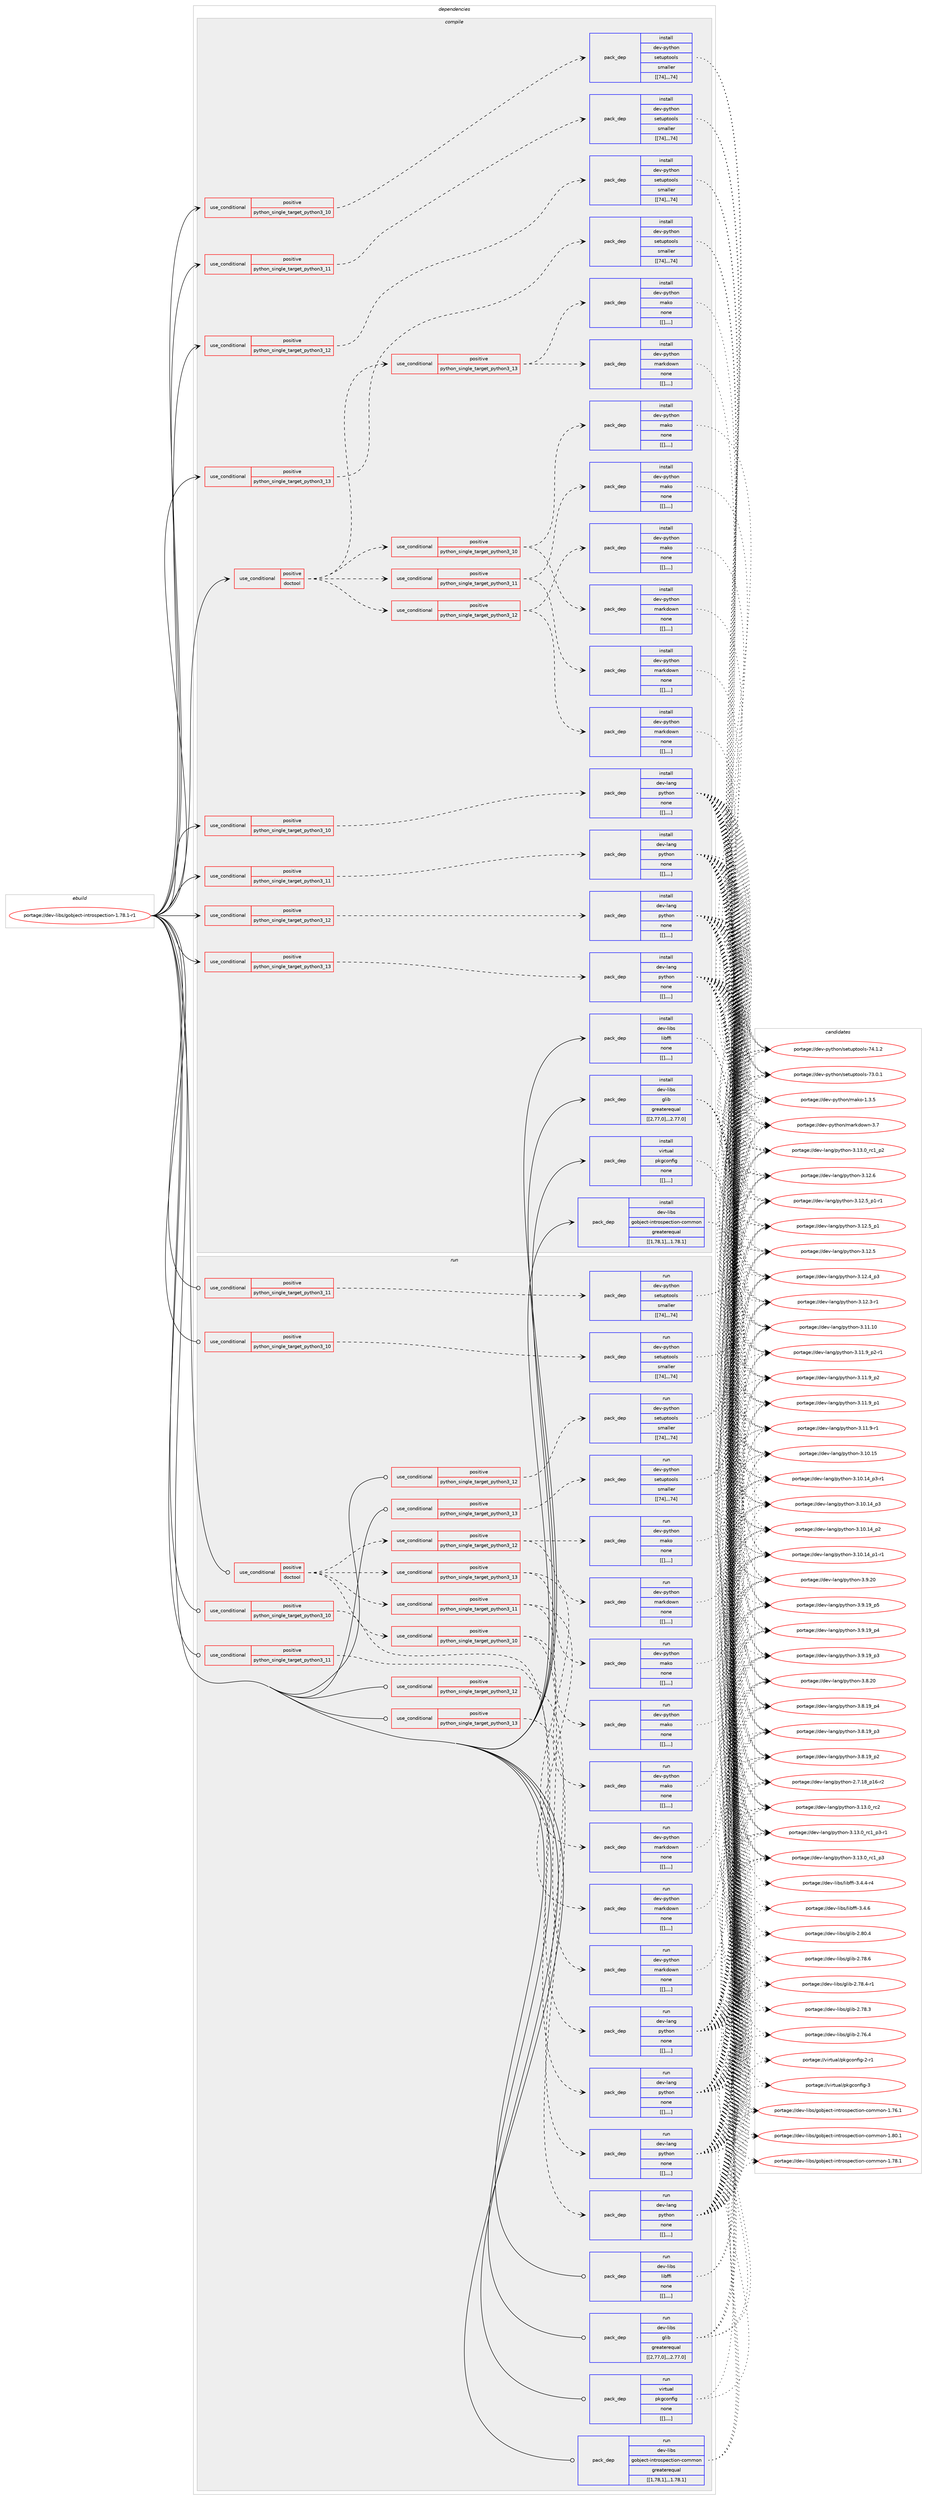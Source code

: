 digraph prolog {

# *************
# Graph options
# *************

newrank=true;
concentrate=true;
compound=true;
graph [rankdir=LR,fontname=Helvetica,fontsize=10,ranksep=1.5];#, ranksep=2.5, nodesep=0.2];
edge  [arrowhead=vee];
node  [fontname=Helvetica,fontsize=10];

# **********
# The ebuild
# **********

subgraph cluster_leftcol {
color=gray;
label=<<i>ebuild</i>>;
id [label="portage://dev-libs/gobject-introspection-1.78.1-r1", color=red, width=4, href="../dev-libs/gobject-introspection-1.78.1-r1.svg"];
}

# ****************
# The dependencies
# ****************

subgraph cluster_midcol {
color=gray;
label=<<i>dependencies</i>>;
subgraph cluster_compile {
fillcolor="#eeeeee";
style=filled;
label=<<i>compile</i>>;
subgraph cond26776 {
dependency109060 [label=<<TABLE BORDER="0" CELLBORDER="1" CELLSPACING="0" CELLPADDING="4"><TR><TD ROWSPAN="3" CELLPADDING="10">use_conditional</TD></TR><TR><TD>positive</TD></TR><TR><TD>doctool</TD></TR></TABLE>>, shape=none, color=red];
subgraph cond26777 {
dependency109061 [label=<<TABLE BORDER="0" CELLBORDER="1" CELLSPACING="0" CELLPADDING="4"><TR><TD ROWSPAN="3" CELLPADDING="10">use_conditional</TD></TR><TR><TD>positive</TD></TR><TR><TD>python_single_target_python3_10</TD></TR></TABLE>>, shape=none, color=red];
subgraph pack81140 {
dependency109062 [label=<<TABLE BORDER="0" CELLBORDER="1" CELLSPACING="0" CELLPADDING="4" WIDTH="220"><TR><TD ROWSPAN="6" CELLPADDING="30">pack_dep</TD></TR><TR><TD WIDTH="110">install</TD></TR><TR><TD>dev-python</TD></TR><TR><TD>mako</TD></TR><TR><TD>none</TD></TR><TR><TD>[[],,,,]</TD></TR></TABLE>>, shape=none, color=blue];
}
dependency109061:e -> dependency109062:w [weight=20,style="dashed",arrowhead="vee"];
subgraph pack81141 {
dependency109063 [label=<<TABLE BORDER="0" CELLBORDER="1" CELLSPACING="0" CELLPADDING="4" WIDTH="220"><TR><TD ROWSPAN="6" CELLPADDING="30">pack_dep</TD></TR><TR><TD WIDTH="110">install</TD></TR><TR><TD>dev-python</TD></TR><TR><TD>markdown</TD></TR><TR><TD>none</TD></TR><TR><TD>[[],,,,]</TD></TR></TABLE>>, shape=none, color=blue];
}
dependency109061:e -> dependency109063:w [weight=20,style="dashed",arrowhead="vee"];
}
dependency109060:e -> dependency109061:w [weight=20,style="dashed",arrowhead="vee"];
subgraph cond26778 {
dependency109064 [label=<<TABLE BORDER="0" CELLBORDER="1" CELLSPACING="0" CELLPADDING="4"><TR><TD ROWSPAN="3" CELLPADDING="10">use_conditional</TD></TR><TR><TD>positive</TD></TR><TR><TD>python_single_target_python3_11</TD></TR></TABLE>>, shape=none, color=red];
subgraph pack81142 {
dependency109065 [label=<<TABLE BORDER="0" CELLBORDER="1" CELLSPACING="0" CELLPADDING="4" WIDTH="220"><TR><TD ROWSPAN="6" CELLPADDING="30">pack_dep</TD></TR><TR><TD WIDTH="110">install</TD></TR><TR><TD>dev-python</TD></TR><TR><TD>mako</TD></TR><TR><TD>none</TD></TR><TR><TD>[[],,,,]</TD></TR></TABLE>>, shape=none, color=blue];
}
dependency109064:e -> dependency109065:w [weight=20,style="dashed",arrowhead="vee"];
subgraph pack81143 {
dependency109066 [label=<<TABLE BORDER="0" CELLBORDER="1" CELLSPACING="0" CELLPADDING="4" WIDTH="220"><TR><TD ROWSPAN="6" CELLPADDING="30">pack_dep</TD></TR><TR><TD WIDTH="110">install</TD></TR><TR><TD>dev-python</TD></TR><TR><TD>markdown</TD></TR><TR><TD>none</TD></TR><TR><TD>[[],,,,]</TD></TR></TABLE>>, shape=none, color=blue];
}
dependency109064:e -> dependency109066:w [weight=20,style="dashed",arrowhead="vee"];
}
dependency109060:e -> dependency109064:w [weight=20,style="dashed",arrowhead="vee"];
subgraph cond26779 {
dependency109067 [label=<<TABLE BORDER="0" CELLBORDER="1" CELLSPACING="0" CELLPADDING="4"><TR><TD ROWSPAN="3" CELLPADDING="10">use_conditional</TD></TR><TR><TD>positive</TD></TR><TR><TD>python_single_target_python3_12</TD></TR></TABLE>>, shape=none, color=red];
subgraph pack81144 {
dependency109068 [label=<<TABLE BORDER="0" CELLBORDER="1" CELLSPACING="0" CELLPADDING="4" WIDTH="220"><TR><TD ROWSPAN="6" CELLPADDING="30">pack_dep</TD></TR><TR><TD WIDTH="110">install</TD></TR><TR><TD>dev-python</TD></TR><TR><TD>mako</TD></TR><TR><TD>none</TD></TR><TR><TD>[[],,,,]</TD></TR></TABLE>>, shape=none, color=blue];
}
dependency109067:e -> dependency109068:w [weight=20,style="dashed",arrowhead="vee"];
subgraph pack81145 {
dependency109069 [label=<<TABLE BORDER="0" CELLBORDER="1" CELLSPACING="0" CELLPADDING="4" WIDTH="220"><TR><TD ROWSPAN="6" CELLPADDING="30">pack_dep</TD></TR><TR><TD WIDTH="110">install</TD></TR><TR><TD>dev-python</TD></TR><TR><TD>markdown</TD></TR><TR><TD>none</TD></TR><TR><TD>[[],,,,]</TD></TR></TABLE>>, shape=none, color=blue];
}
dependency109067:e -> dependency109069:w [weight=20,style="dashed",arrowhead="vee"];
}
dependency109060:e -> dependency109067:w [weight=20,style="dashed",arrowhead="vee"];
subgraph cond26780 {
dependency109070 [label=<<TABLE BORDER="0" CELLBORDER="1" CELLSPACING="0" CELLPADDING="4"><TR><TD ROWSPAN="3" CELLPADDING="10">use_conditional</TD></TR><TR><TD>positive</TD></TR><TR><TD>python_single_target_python3_13</TD></TR></TABLE>>, shape=none, color=red];
subgraph pack81146 {
dependency109071 [label=<<TABLE BORDER="0" CELLBORDER="1" CELLSPACING="0" CELLPADDING="4" WIDTH="220"><TR><TD ROWSPAN="6" CELLPADDING="30">pack_dep</TD></TR><TR><TD WIDTH="110">install</TD></TR><TR><TD>dev-python</TD></TR><TR><TD>mako</TD></TR><TR><TD>none</TD></TR><TR><TD>[[],,,,]</TD></TR></TABLE>>, shape=none, color=blue];
}
dependency109070:e -> dependency109071:w [weight=20,style="dashed",arrowhead="vee"];
subgraph pack81147 {
dependency109072 [label=<<TABLE BORDER="0" CELLBORDER="1" CELLSPACING="0" CELLPADDING="4" WIDTH="220"><TR><TD ROWSPAN="6" CELLPADDING="30">pack_dep</TD></TR><TR><TD WIDTH="110">install</TD></TR><TR><TD>dev-python</TD></TR><TR><TD>markdown</TD></TR><TR><TD>none</TD></TR><TR><TD>[[],,,,]</TD></TR></TABLE>>, shape=none, color=blue];
}
dependency109070:e -> dependency109072:w [weight=20,style="dashed",arrowhead="vee"];
}
dependency109060:e -> dependency109070:w [weight=20,style="dashed",arrowhead="vee"];
}
id:e -> dependency109060:w [weight=20,style="solid",arrowhead="vee"];
subgraph cond26781 {
dependency109073 [label=<<TABLE BORDER="0" CELLBORDER="1" CELLSPACING="0" CELLPADDING="4"><TR><TD ROWSPAN="3" CELLPADDING="10">use_conditional</TD></TR><TR><TD>positive</TD></TR><TR><TD>python_single_target_python3_10</TD></TR></TABLE>>, shape=none, color=red];
subgraph pack81148 {
dependency109074 [label=<<TABLE BORDER="0" CELLBORDER="1" CELLSPACING="0" CELLPADDING="4" WIDTH="220"><TR><TD ROWSPAN="6" CELLPADDING="30">pack_dep</TD></TR><TR><TD WIDTH="110">install</TD></TR><TR><TD>dev-lang</TD></TR><TR><TD>python</TD></TR><TR><TD>none</TD></TR><TR><TD>[[],,,,]</TD></TR></TABLE>>, shape=none, color=blue];
}
dependency109073:e -> dependency109074:w [weight=20,style="dashed",arrowhead="vee"];
}
id:e -> dependency109073:w [weight=20,style="solid",arrowhead="vee"];
subgraph cond26782 {
dependency109075 [label=<<TABLE BORDER="0" CELLBORDER="1" CELLSPACING="0" CELLPADDING="4"><TR><TD ROWSPAN="3" CELLPADDING="10">use_conditional</TD></TR><TR><TD>positive</TD></TR><TR><TD>python_single_target_python3_10</TD></TR></TABLE>>, shape=none, color=red];
subgraph pack81149 {
dependency109076 [label=<<TABLE BORDER="0" CELLBORDER="1" CELLSPACING="0" CELLPADDING="4" WIDTH="220"><TR><TD ROWSPAN="6" CELLPADDING="30">pack_dep</TD></TR><TR><TD WIDTH="110">install</TD></TR><TR><TD>dev-python</TD></TR><TR><TD>setuptools</TD></TR><TR><TD>smaller</TD></TR><TR><TD>[[74],,,74]</TD></TR></TABLE>>, shape=none, color=blue];
}
dependency109075:e -> dependency109076:w [weight=20,style="dashed",arrowhead="vee"];
}
id:e -> dependency109075:w [weight=20,style="solid",arrowhead="vee"];
subgraph cond26783 {
dependency109077 [label=<<TABLE BORDER="0" CELLBORDER="1" CELLSPACING="0" CELLPADDING="4"><TR><TD ROWSPAN="3" CELLPADDING="10">use_conditional</TD></TR><TR><TD>positive</TD></TR><TR><TD>python_single_target_python3_11</TD></TR></TABLE>>, shape=none, color=red];
subgraph pack81150 {
dependency109078 [label=<<TABLE BORDER="0" CELLBORDER="1" CELLSPACING="0" CELLPADDING="4" WIDTH="220"><TR><TD ROWSPAN="6" CELLPADDING="30">pack_dep</TD></TR><TR><TD WIDTH="110">install</TD></TR><TR><TD>dev-lang</TD></TR><TR><TD>python</TD></TR><TR><TD>none</TD></TR><TR><TD>[[],,,,]</TD></TR></TABLE>>, shape=none, color=blue];
}
dependency109077:e -> dependency109078:w [weight=20,style="dashed",arrowhead="vee"];
}
id:e -> dependency109077:w [weight=20,style="solid",arrowhead="vee"];
subgraph cond26784 {
dependency109079 [label=<<TABLE BORDER="0" CELLBORDER="1" CELLSPACING="0" CELLPADDING="4"><TR><TD ROWSPAN="3" CELLPADDING="10">use_conditional</TD></TR><TR><TD>positive</TD></TR><TR><TD>python_single_target_python3_11</TD></TR></TABLE>>, shape=none, color=red];
subgraph pack81151 {
dependency109080 [label=<<TABLE BORDER="0" CELLBORDER="1" CELLSPACING="0" CELLPADDING="4" WIDTH="220"><TR><TD ROWSPAN="6" CELLPADDING="30">pack_dep</TD></TR><TR><TD WIDTH="110">install</TD></TR><TR><TD>dev-python</TD></TR><TR><TD>setuptools</TD></TR><TR><TD>smaller</TD></TR><TR><TD>[[74],,,74]</TD></TR></TABLE>>, shape=none, color=blue];
}
dependency109079:e -> dependency109080:w [weight=20,style="dashed",arrowhead="vee"];
}
id:e -> dependency109079:w [weight=20,style="solid",arrowhead="vee"];
subgraph cond26785 {
dependency109081 [label=<<TABLE BORDER="0" CELLBORDER="1" CELLSPACING="0" CELLPADDING="4"><TR><TD ROWSPAN="3" CELLPADDING="10">use_conditional</TD></TR><TR><TD>positive</TD></TR><TR><TD>python_single_target_python3_12</TD></TR></TABLE>>, shape=none, color=red];
subgraph pack81152 {
dependency109082 [label=<<TABLE BORDER="0" CELLBORDER="1" CELLSPACING="0" CELLPADDING="4" WIDTH="220"><TR><TD ROWSPAN="6" CELLPADDING="30">pack_dep</TD></TR><TR><TD WIDTH="110">install</TD></TR><TR><TD>dev-lang</TD></TR><TR><TD>python</TD></TR><TR><TD>none</TD></TR><TR><TD>[[],,,,]</TD></TR></TABLE>>, shape=none, color=blue];
}
dependency109081:e -> dependency109082:w [weight=20,style="dashed",arrowhead="vee"];
}
id:e -> dependency109081:w [weight=20,style="solid",arrowhead="vee"];
subgraph cond26786 {
dependency109083 [label=<<TABLE BORDER="0" CELLBORDER="1" CELLSPACING="0" CELLPADDING="4"><TR><TD ROWSPAN="3" CELLPADDING="10">use_conditional</TD></TR><TR><TD>positive</TD></TR><TR><TD>python_single_target_python3_12</TD></TR></TABLE>>, shape=none, color=red];
subgraph pack81153 {
dependency109084 [label=<<TABLE BORDER="0" CELLBORDER="1" CELLSPACING="0" CELLPADDING="4" WIDTH="220"><TR><TD ROWSPAN="6" CELLPADDING="30">pack_dep</TD></TR><TR><TD WIDTH="110">install</TD></TR><TR><TD>dev-python</TD></TR><TR><TD>setuptools</TD></TR><TR><TD>smaller</TD></TR><TR><TD>[[74],,,74]</TD></TR></TABLE>>, shape=none, color=blue];
}
dependency109083:e -> dependency109084:w [weight=20,style="dashed",arrowhead="vee"];
}
id:e -> dependency109083:w [weight=20,style="solid",arrowhead="vee"];
subgraph cond26787 {
dependency109085 [label=<<TABLE BORDER="0" CELLBORDER="1" CELLSPACING="0" CELLPADDING="4"><TR><TD ROWSPAN="3" CELLPADDING="10">use_conditional</TD></TR><TR><TD>positive</TD></TR><TR><TD>python_single_target_python3_13</TD></TR></TABLE>>, shape=none, color=red];
subgraph pack81154 {
dependency109086 [label=<<TABLE BORDER="0" CELLBORDER="1" CELLSPACING="0" CELLPADDING="4" WIDTH="220"><TR><TD ROWSPAN="6" CELLPADDING="30">pack_dep</TD></TR><TR><TD WIDTH="110">install</TD></TR><TR><TD>dev-lang</TD></TR><TR><TD>python</TD></TR><TR><TD>none</TD></TR><TR><TD>[[],,,,]</TD></TR></TABLE>>, shape=none, color=blue];
}
dependency109085:e -> dependency109086:w [weight=20,style="dashed",arrowhead="vee"];
}
id:e -> dependency109085:w [weight=20,style="solid",arrowhead="vee"];
subgraph cond26788 {
dependency109087 [label=<<TABLE BORDER="0" CELLBORDER="1" CELLSPACING="0" CELLPADDING="4"><TR><TD ROWSPAN="3" CELLPADDING="10">use_conditional</TD></TR><TR><TD>positive</TD></TR><TR><TD>python_single_target_python3_13</TD></TR></TABLE>>, shape=none, color=red];
subgraph pack81155 {
dependency109088 [label=<<TABLE BORDER="0" CELLBORDER="1" CELLSPACING="0" CELLPADDING="4" WIDTH="220"><TR><TD ROWSPAN="6" CELLPADDING="30">pack_dep</TD></TR><TR><TD WIDTH="110">install</TD></TR><TR><TD>dev-python</TD></TR><TR><TD>setuptools</TD></TR><TR><TD>smaller</TD></TR><TR><TD>[[74],,,74]</TD></TR></TABLE>>, shape=none, color=blue];
}
dependency109087:e -> dependency109088:w [weight=20,style="dashed",arrowhead="vee"];
}
id:e -> dependency109087:w [weight=20,style="solid",arrowhead="vee"];
subgraph pack81156 {
dependency109089 [label=<<TABLE BORDER="0" CELLBORDER="1" CELLSPACING="0" CELLPADDING="4" WIDTH="220"><TR><TD ROWSPAN="6" CELLPADDING="30">pack_dep</TD></TR><TR><TD WIDTH="110">install</TD></TR><TR><TD>dev-libs</TD></TR><TR><TD>glib</TD></TR><TR><TD>greaterequal</TD></TR><TR><TD>[[2,77,0],,,2.77.0]</TD></TR></TABLE>>, shape=none, color=blue];
}
id:e -> dependency109089:w [weight=20,style="solid",arrowhead="vee"];
subgraph pack81157 {
dependency109090 [label=<<TABLE BORDER="0" CELLBORDER="1" CELLSPACING="0" CELLPADDING="4" WIDTH="220"><TR><TD ROWSPAN="6" CELLPADDING="30">pack_dep</TD></TR><TR><TD WIDTH="110">install</TD></TR><TR><TD>dev-libs</TD></TR><TR><TD>gobject-introspection-common</TD></TR><TR><TD>greaterequal</TD></TR><TR><TD>[[1,78,1],,,1.78.1]</TD></TR></TABLE>>, shape=none, color=blue];
}
id:e -> dependency109090:w [weight=20,style="solid",arrowhead="vee"];
subgraph pack81158 {
dependency109091 [label=<<TABLE BORDER="0" CELLBORDER="1" CELLSPACING="0" CELLPADDING="4" WIDTH="220"><TR><TD ROWSPAN="6" CELLPADDING="30">pack_dep</TD></TR><TR><TD WIDTH="110">install</TD></TR><TR><TD>dev-libs</TD></TR><TR><TD>libffi</TD></TR><TR><TD>none</TD></TR><TR><TD>[[],,,,]</TD></TR></TABLE>>, shape=none, color=blue];
}
id:e -> dependency109091:w [weight=20,style="solid",arrowhead="vee"];
subgraph pack81159 {
dependency109092 [label=<<TABLE BORDER="0" CELLBORDER="1" CELLSPACING="0" CELLPADDING="4" WIDTH="220"><TR><TD ROWSPAN="6" CELLPADDING="30">pack_dep</TD></TR><TR><TD WIDTH="110">install</TD></TR><TR><TD>virtual</TD></TR><TR><TD>pkgconfig</TD></TR><TR><TD>none</TD></TR><TR><TD>[[],,,,]</TD></TR></TABLE>>, shape=none, color=blue];
}
id:e -> dependency109092:w [weight=20,style="solid",arrowhead="vee"];
}
subgraph cluster_compileandrun {
fillcolor="#eeeeee";
style=filled;
label=<<i>compile and run</i>>;
}
subgraph cluster_run {
fillcolor="#eeeeee";
style=filled;
label=<<i>run</i>>;
subgraph cond26789 {
dependency109093 [label=<<TABLE BORDER="0" CELLBORDER="1" CELLSPACING="0" CELLPADDING="4"><TR><TD ROWSPAN="3" CELLPADDING="10">use_conditional</TD></TR><TR><TD>positive</TD></TR><TR><TD>doctool</TD></TR></TABLE>>, shape=none, color=red];
subgraph cond26790 {
dependency109094 [label=<<TABLE BORDER="0" CELLBORDER="1" CELLSPACING="0" CELLPADDING="4"><TR><TD ROWSPAN="3" CELLPADDING="10">use_conditional</TD></TR><TR><TD>positive</TD></TR><TR><TD>python_single_target_python3_10</TD></TR></TABLE>>, shape=none, color=red];
subgraph pack81160 {
dependency109095 [label=<<TABLE BORDER="0" CELLBORDER="1" CELLSPACING="0" CELLPADDING="4" WIDTH="220"><TR><TD ROWSPAN="6" CELLPADDING="30">pack_dep</TD></TR><TR><TD WIDTH="110">run</TD></TR><TR><TD>dev-python</TD></TR><TR><TD>mako</TD></TR><TR><TD>none</TD></TR><TR><TD>[[],,,,]</TD></TR></TABLE>>, shape=none, color=blue];
}
dependency109094:e -> dependency109095:w [weight=20,style="dashed",arrowhead="vee"];
subgraph pack81161 {
dependency109096 [label=<<TABLE BORDER="0" CELLBORDER="1" CELLSPACING="0" CELLPADDING="4" WIDTH="220"><TR><TD ROWSPAN="6" CELLPADDING="30">pack_dep</TD></TR><TR><TD WIDTH="110">run</TD></TR><TR><TD>dev-python</TD></TR><TR><TD>markdown</TD></TR><TR><TD>none</TD></TR><TR><TD>[[],,,,]</TD></TR></TABLE>>, shape=none, color=blue];
}
dependency109094:e -> dependency109096:w [weight=20,style="dashed",arrowhead="vee"];
}
dependency109093:e -> dependency109094:w [weight=20,style="dashed",arrowhead="vee"];
subgraph cond26791 {
dependency109097 [label=<<TABLE BORDER="0" CELLBORDER="1" CELLSPACING="0" CELLPADDING="4"><TR><TD ROWSPAN="3" CELLPADDING="10">use_conditional</TD></TR><TR><TD>positive</TD></TR><TR><TD>python_single_target_python3_11</TD></TR></TABLE>>, shape=none, color=red];
subgraph pack81162 {
dependency109098 [label=<<TABLE BORDER="0" CELLBORDER="1" CELLSPACING="0" CELLPADDING="4" WIDTH="220"><TR><TD ROWSPAN="6" CELLPADDING="30">pack_dep</TD></TR><TR><TD WIDTH="110">run</TD></TR><TR><TD>dev-python</TD></TR><TR><TD>mako</TD></TR><TR><TD>none</TD></TR><TR><TD>[[],,,,]</TD></TR></TABLE>>, shape=none, color=blue];
}
dependency109097:e -> dependency109098:w [weight=20,style="dashed",arrowhead="vee"];
subgraph pack81163 {
dependency109099 [label=<<TABLE BORDER="0" CELLBORDER="1" CELLSPACING="0" CELLPADDING="4" WIDTH="220"><TR><TD ROWSPAN="6" CELLPADDING="30">pack_dep</TD></TR><TR><TD WIDTH="110">run</TD></TR><TR><TD>dev-python</TD></TR><TR><TD>markdown</TD></TR><TR><TD>none</TD></TR><TR><TD>[[],,,,]</TD></TR></TABLE>>, shape=none, color=blue];
}
dependency109097:e -> dependency109099:w [weight=20,style="dashed",arrowhead="vee"];
}
dependency109093:e -> dependency109097:w [weight=20,style="dashed",arrowhead="vee"];
subgraph cond26792 {
dependency109100 [label=<<TABLE BORDER="0" CELLBORDER="1" CELLSPACING="0" CELLPADDING="4"><TR><TD ROWSPAN="3" CELLPADDING="10">use_conditional</TD></TR><TR><TD>positive</TD></TR><TR><TD>python_single_target_python3_12</TD></TR></TABLE>>, shape=none, color=red];
subgraph pack81164 {
dependency109101 [label=<<TABLE BORDER="0" CELLBORDER="1" CELLSPACING="0" CELLPADDING="4" WIDTH="220"><TR><TD ROWSPAN="6" CELLPADDING="30">pack_dep</TD></TR><TR><TD WIDTH="110">run</TD></TR><TR><TD>dev-python</TD></TR><TR><TD>mako</TD></TR><TR><TD>none</TD></TR><TR><TD>[[],,,,]</TD></TR></TABLE>>, shape=none, color=blue];
}
dependency109100:e -> dependency109101:w [weight=20,style="dashed",arrowhead="vee"];
subgraph pack81165 {
dependency109102 [label=<<TABLE BORDER="0" CELLBORDER="1" CELLSPACING="0" CELLPADDING="4" WIDTH="220"><TR><TD ROWSPAN="6" CELLPADDING="30">pack_dep</TD></TR><TR><TD WIDTH="110">run</TD></TR><TR><TD>dev-python</TD></TR><TR><TD>markdown</TD></TR><TR><TD>none</TD></TR><TR><TD>[[],,,,]</TD></TR></TABLE>>, shape=none, color=blue];
}
dependency109100:e -> dependency109102:w [weight=20,style="dashed",arrowhead="vee"];
}
dependency109093:e -> dependency109100:w [weight=20,style="dashed",arrowhead="vee"];
subgraph cond26793 {
dependency109103 [label=<<TABLE BORDER="0" CELLBORDER="1" CELLSPACING="0" CELLPADDING="4"><TR><TD ROWSPAN="3" CELLPADDING="10">use_conditional</TD></TR><TR><TD>positive</TD></TR><TR><TD>python_single_target_python3_13</TD></TR></TABLE>>, shape=none, color=red];
subgraph pack81166 {
dependency109104 [label=<<TABLE BORDER="0" CELLBORDER="1" CELLSPACING="0" CELLPADDING="4" WIDTH="220"><TR><TD ROWSPAN="6" CELLPADDING="30">pack_dep</TD></TR><TR><TD WIDTH="110">run</TD></TR><TR><TD>dev-python</TD></TR><TR><TD>mako</TD></TR><TR><TD>none</TD></TR><TR><TD>[[],,,,]</TD></TR></TABLE>>, shape=none, color=blue];
}
dependency109103:e -> dependency109104:w [weight=20,style="dashed",arrowhead="vee"];
subgraph pack81167 {
dependency109105 [label=<<TABLE BORDER="0" CELLBORDER="1" CELLSPACING="0" CELLPADDING="4" WIDTH="220"><TR><TD ROWSPAN="6" CELLPADDING="30">pack_dep</TD></TR><TR><TD WIDTH="110">run</TD></TR><TR><TD>dev-python</TD></TR><TR><TD>markdown</TD></TR><TR><TD>none</TD></TR><TR><TD>[[],,,,]</TD></TR></TABLE>>, shape=none, color=blue];
}
dependency109103:e -> dependency109105:w [weight=20,style="dashed",arrowhead="vee"];
}
dependency109093:e -> dependency109103:w [weight=20,style="dashed",arrowhead="vee"];
}
id:e -> dependency109093:w [weight=20,style="solid",arrowhead="odot"];
subgraph cond26794 {
dependency109106 [label=<<TABLE BORDER="0" CELLBORDER="1" CELLSPACING="0" CELLPADDING="4"><TR><TD ROWSPAN="3" CELLPADDING="10">use_conditional</TD></TR><TR><TD>positive</TD></TR><TR><TD>python_single_target_python3_10</TD></TR></TABLE>>, shape=none, color=red];
subgraph pack81168 {
dependency109107 [label=<<TABLE BORDER="0" CELLBORDER="1" CELLSPACING="0" CELLPADDING="4" WIDTH="220"><TR><TD ROWSPAN="6" CELLPADDING="30">pack_dep</TD></TR><TR><TD WIDTH="110">run</TD></TR><TR><TD>dev-lang</TD></TR><TR><TD>python</TD></TR><TR><TD>none</TD></TR><TR><TD>[[],,,,]</TD></TR></TABLE>>, shape=none, color=blue];
}
dependency109106:e -> dependency109107:w [weight=20,style="dashed",arrowhead="vee"];
}
id:e -> dependency109106:w [weight=20,style="solid",arrowhead="odot"];
subgraph cond26795 {
dependency109108 [label=<<TABLE BORDER="0" CELLBORDER="1" CELLSPACING="0" CELLPADDING="4"><TR><TD ROWSPAN="3" CELLPADDING="10">use_conditional</TD></TR><TR><TD>positive</TD></TR><TR><TD>python_single_target_python3_10</TD></TR></TABLE>>, shape=none, color=red];
subgraph pack81169 {
dependency109109 [label=<<TABLE BORDER="0" CELLBORDER="1" CELLSPACING="0" CELLPADDING="4" WIDTH="220"><TR><TD ROWSPAN="6" CELLPADDING="30">pack_dep</TD></TR><TR><TD WIDTH="110">run</TD></TR><TR><TD>dev-python</TD></TR><TR><TD>setuptools</TD></TR><TR><TD>smaller</TD></TR><TR><TD>[[74],,,74]</TD></TR></TABLE>>, shape=none, color=blue];
}
dependency109108:e -> dependency109109:w [weight=20,style="dashed",arrowhead="vee"];
}
id:e -> dependency109108:w [weight=20,style="solid",arrowhead="odot"];
subgraph cond26796 {
dependency109110 [label=<<TABLE BORDER="0" CELLBORDER="1" CELLSPACING="0" CELLPADDING="4"><TR><TD ROWSPAN="3" CELLPADDING="10">use_conditional</TD></TR><TR><TD>positive</TD></TR><TR><TD>python_single_target_python3_11</TD></TR></TABLE>>, shape=none, color=red];
subgraph pack81170 {
dependency109111 [label=<<TABLE BORDER="0" CELLBORDER="1" CELLSPACING="0" CELLPADDING="4" WIDTH="220"><TR><TD ROWSPAN="6" CELLPADDING="30">pack_dep</TD></TR><TR><TD WIDTH="110">run</TD></TR><TR><TD>dev-lang</TD></TR><TR><TD>python</TD></TR><TR><TD>none</TD></TR><TR><TD>[[],,,,]</TD></TR></TABLE>>, shape=none, color=blue];
}
dependency109110:e -> dependency109111:w [weight=20,style="dashed",arrowhead="vee"];
}
id:e -> dependency109110:w [weight=20,style="solid",arrowhead="odot"];
subgraph cond26797 {
dependency109112 [label=<<TABLE BORDER="0" CELLBORDER="1" CELLSPACING="0" CELLPADDING="4"><TR><TD ROWSPAN="3" CELLPADDING="10">use_conditional</TD></TR><TR><TD>positive</TD></TR><TR><TD>python_single_target_python3_11</TD></TR></TABLE>>, shape=none, color=red];
subgraph pack81171 {
dependency109113 [label=<<TABLE BORDER="0" CELLBORDER="1" CELLSPACING="0" CELLPADDING="4" WIDTH="220"><TR><TD ROWSPAN="6" CELLPADDING="30">pack_dep</TD></TR><TR><TD WIDTH="110">run</TD></TR><TR><TD>dev-python</TD></TR><TR><TD>setuptools</TD></TR><TR><TD>smaller</TD></TR><TR><TD>[[74],,,74]</TD></TR></TABLE>>, shape=none, color=blue];
}
dependency109112:e -> dependency109113:w [weight=20,style="dashed",arrowhead="vee"];
}
id:e -> dependency109112:w [weight=20,style="solid",arrowhead="odot"];
subgraph cond26798 {
dependency109114 [label=<<TABLE BORDER="0" CELLBORDER="1" CELLSPACING="0" CELLPADDING="4"><TR><TD ROWSPAN="3" CELLPADDING="10">use_conditional</TD></TR><TR><TD>positive</TD></TR><TR><TD>python_single_target_python3_12</TD></TR></TABLE>>, shape=none, color=red];
subgraph pack81172 {
dependency109115 [label=<<TABLE BORDER="0" CELLBORDER="1" CELLSPACING="0" CELLPADDING="4" WIDTH="220"><TR><TD ROWSPAN="6" CELLPADDING="30">pack_dep</TD></TR><TR><TD WIDTH="110">run</TD></TR><TR><TD>dev-lang</TD></TR><TR><TD>python</TD></TR><TR><TD>none</TD></TR><TR><TD>[[],,,,]</TD></TR></TABLE>>, shape=none, color=blue];
}
dependency109114:e -> dependency109115:w [weight=20,style="dashed",arrowhead="vee"];
}
id:e -> dependency109114:w [weight=20,style="solid",arrowhead="odot"];
subgraph cond26799 {
dependency109116 [label=<<TABLE BORDER="0" CELLBORDER="1" CELLSPACING="0" CELLPADDING="4"><TR><TD ROWSPAN="3" CELLPADDING="10">use_conditional</TD></TR><TR><TD>positive</TD></TR><TR><TD>python_single_target_python3_12</TD></TR></TABLE>>, shape=none, color=red];
subgraph pack81173 {
dependency109117 [label=<<TABLE BORDER="0" CELLBORDER="1" CELLSPACING="0" CELLPADDING="4" WIDTH="220"><TR><TD ROWSPAN="6" CELLPADDING="30">pack_dep</TD></TR><TR><TD WIDTH="110">run</TD></TR><TR><TD>dev-python</TD></TR><TR><TD>setuptools</TD></TR><TR><TD>smaller</TD></TR><TR><TD>[[74],,,74]</TD></TR></TABLE>>, shape=none, color=blue];
}
dependency109116:e -> dependency109117:w [weight=20,style="dashed",arrowhead="vee"];
}
id:e -> dependency109116:w [weight=20,style="solid",arrowhead="odot"];
subgraph cond26800 {
dependency109118 [label=<<TABLE BORDER="0" CELLBORDER="1" CELLSPACING="0" CELLPADDING="4"><TR><TD ROWSPAN="3" CELLPADDING="10">use_conditional</TD></TR><TR><TD>positive</TD></TR><TR><TD>python_single_target_python3_13</TD></TR></TABLE>>, shape=none, color=red];
subgraph pack81174 {
dependency109119 [label=<<TABLE BORDER="0" CELLBORDER="1" CELLSPACING="0" CELLPADDING="4" WIDTH="220"><TR><TD ROWSPAN="6" CELLPADDING="30">pack_dep</TD></TR><TR><TD WIDTH="110">run</TD></TR><TR><TD>dev-lang</TD></TR><TR><TD>python</TD></TR><TR><TD>none</TD></TR><TR><TD>[[],,,,]</TD></TR></TABLE>>, shape=none, color=blue];
}
dependency109118:e -> dependency109119:w [weight=20,style="dashed",arrowhead="vee"];
}
id:e -> dependency109118:w [weight=20,style="solid",arrowhead="odot"];
subgraph cond26801 {
dependency109120 [label=<<TABLE BORDER="0" CELLBORDER="1" CELLSPACING="0" CELLPADDING="4"><TR><TD ROWSPAN="3" CELLPADDING="10">use_conditional</TD></TR><TR><TD>positive</TD></TR><TR><TD>python_single_target_python3_13</TD></TR></TABLE>>, shape=none, color=red];
subgraph pack81175 {
dependency109121 [label=<<TABLE BORDER="0" CELLBORDER="1" CELLSPACING="0" CELLPADDING="4" WIDTH="220"><TR><TD ROWSPAN="6" CELLPADDING="30">pack_dep</TD></TR><TR><TD WIDTH="110">run</TD></TR><TR><TD>dev-python</TD></TR><TR><TD>setuptools</TD></TR><TR><TD>smaller</TD></TR><TR><TD>[[74],,,74]</TD></TR></TABLE>>, shape=none, color=blue];
}
dependency109120:e -> dependency109121:w [weight=20,style="dashed",arrowhead="vee"];
}
id:e -> dependency109120:w [weight=20,style="solid",arrowhead="odot"];
subgraph pack81176 {
dependency109122 [label=<<TABLE BORDER="0" CELLBORDER="1" CELLSPACING="0" CELLPADDING="4" WIDTH="220"><TR><TD ROWSPAN="6" CELLPADDING="30">pack_dep</TD></TR><TR><TD WIDTH="110">run</TD></TR><TR><TD>dev-libs</TD></TR><TR><TD>glib</TD></TR><TR><TD>greaterequal</TD></TR><TR><TD>[[2,77,0],,,2.77.0]</TD></TR></TABLE>>, shape=none, color=blue];
}
id:e -> dependency109122:w [weight=20,style="solid",arrowhead="odot"];
subgraph pack81177 {
dependency109123 [label=<<TABLE BORDER="0" CELLBORDER="1" CELLSPACING="0" CELLPADDING="4" WIDTH="220"><TR><TD ROWSPAN="6" CELLPADDING="30">pack_dep</TD></TR><TR><TD WIDTH="110">run</TD></TR><TR><TD>dev-libs</TD></TR><TR><TD>gobject-introspection-common</TD></TR><TR><TD>greaterequal</TD></TR><TR><TD>[[1,78,1],,,1.78.1]</TD></TR></TABLE>>, shape=none, color=blue];
}
id:e -> dependency109123:w [weight=20,style="solid",arrowhead="odot"];
subgraph pack81178 {
dependency109124 [label=<<TABLE BORDER="0" CELLBORDER="1" CELLSPACING="0" CELLPADDING="4" WIDTH="220"><TR><TD ROWSPAN="6" CELLPADDING="30">pack_dep</TD></TR><TR><TD WIDTH="110">run</TD></TR><TR><TD>dev-libs</TD></TR><TR><TD>libffi</TD></TR><TR><TD>none</TD></TR><TR><TD>[[],,,,]</TD></TR></TABLE>>, shape=none, color=blue];
}
id:e -> dependency109124:w [weight=20,style="solid",arrowhead="odot"];
subgraph pack81179 {
dependency109125 [label=<<TABLE BORDER="0" CELLBORDER="1" CELLSPACING="0" CELLPADDING="4" WIDTH="220"><TR><TD ROWSPAN="6" CELLPADDING="30">pack_dep</TD></TR><TR><TD WIDTH="110">run</TD></TR><TR><TD>virtual</TD></TR><TR><TD>pkgconfig</TD></TR><TR><TD>none</TD></TR><TR><TD>[[],,,,]</TD></TR></TABLE>>, shape=none, color=blue];
}
id:e -> dependency109125:w [weight=20,style="solid",arrowhead="odot"];
}
}

# **************
# The candidates
# **************

subgraph cluster_choices {
rank=same;
color=gray;
label=<<i>candidates</i>>;

subgraph choice81140 {
color=black;
nodesep=1;
choice100101118451121211161041111104710997107111454946514653 [label="portage://dev-python/mako-1.3.5", color=red, width=4,href="../dev-python/mako-1.3.5.svg"];
dependency109062:e -> choice100101118451121211161041111104710997107111454946514653:w [style=dotted,weight="100"];
}
subgraph choice81141 {
color=black;
nodesep=1;
choice10010111845112121116104111110471099711410710011111911045514655 [label="portage://dev-python/markdown-3.7", color=red, width=4,href="../dev-python/markdown-3.7.svg"];
dependency109063:e -> choice10010111845112121116104111110471099711410710011111911045514655:w [style=dotted,weight="100"];
}
subgraph choice81142 {
color=black;
nodesep=1;
choice100101118451121211161041111104710997107111454946514653 [label="portage://dev-python/mako-1.3.5", color=red, width=4,href="../dev-python/mako-1.3.5.svg"];
dependency109065:e -> choice100101118451121211161041111104710997107111454946514653:w [style=dotted,weight="100"];
}
subgraph choice81143 {
color=black;
nodesep=1;
choice10010111845112121116104111110471099711410710011111911045514655 [label="portage://dev-python/markdown-3.7", color=red, width=4,href="../dev-python/markdown-3.7.svg"];
dependency109066:e -> choice10010111845112121116104111110471099711410710011111911045514655:w [style=dotted,weight="100"];
}
subgraph choice81144 {
color=black;
nodesep=1;
choice100101118451121211161041111104710997107111454946514653 [label="portage://dev-python/mako-1.3.5", color=red, width=4,href="../dev-python/mako-1.3.5.svg"];
dependency109068:e -> choice100101118451121211161041111104710997107111454946514653:w [style=dotted,weight="100"];
}
subgraph choice81145 {
color=black;
nodesep=1;
choice10010111845112121116104111110471099711410710011111911045514655 [label="portage://dev-python/markdown-3.7", color=red, width=4,href="../dev-python/markdown-3.7.svg"];
dependency109069:e -> choice10010111845112121116104111110471099711410710011111911045514655:w [style=dotted,weight="100"];
}
subgraph choice81146 {
color=black;
nodesep=1;
choice100101118451121211161041111104710997107111454946514653 [label="portage://dev-python/mako-1.3.5", color=red, width=4,href="../dev-python/mako-1.3.5.svg"];
dependency109071:e -> choice100101118451121211161041111104710997107111454946514653:w [style=dotted,weight="100"];
}
subgraph choice81147 {
color=black;
nodesep=1;
choice10010111845112121116104111110471099711410710011111911045514655 [label="portage://dev-python/markdown-3.7", color=red, width=4,href="../dev-python/markdown-3.7.svg"];
dependency109072:e -> choice10010111845112121116104111110471099711410710011111911045514655:w [style=dotted,weight="100"];
}
subgraph choice81148 {
color=black;
nodesep=1;
choice10010111845108971101034711212111610411111045514649514648951149950 [label="portage://dev-lang/python-3.13.0_rc2", color=red, width=4,href="../dev-lang/python-3.13.0_rc2.svg"];
choice1001011184510897110103471121211161041111104551464951464895114994995112514511449 [label="portage://dev-lang/python-3.13.0_rc1_p3-r1", color=red, width=4,href="../dev-lang/python-3.13.0_rc1_p3-r1.svg"];
choice100101118451089711010347112121116104111110455146495146489511499499511251 [label="portage://dev-lang/python-3.13.0_rc1_p3", color=red, width=4,href="../dev-lang/python-3.13.0_rc1_p3.svg"];
choice100101118451089711010347112121116104111110455146495146489511499499511250 [label="portage://dev-lang/python-3.13.0_rc1_p2", color=red, width=4,href="../dev-lang/python-3.13.0_rc1_p2.svg"];
choice10010111845108971101034711212111610411111045514649504654 [label="portage://dev-lang/python-3.12.6", color=red, width=4,href="../dev-lang/python-3.12.6.svg"];
choice1001011184510897110103471121211161041111104551464950465395112494511449 [label="portage://dev-lang/python-3.12.5_p1-r1", color=red, width=4,href="../dev-lang/python-3.12.5_p1-r1.svg"];
choice100101118451089711010347112121116104111110455146495046539511249 [label="portage://dev-lang/python-3.12.5_p1", color=red, width=4,href="../dev-lang/python-3.12.5_p1.svg"];
choice10010111845108971101034711212111610411111045514649504653 [label="portage://dev-lang/python-3.12.5", color=red, width=4,href="../dev-lang/python-3.12.5.svg"];
choice100101118451089711010347112121116104111110455146495046529511251 [label="portage://dev-lang/python-3.12.4_p3", color=red, width=4,href="../dev-lang/python-3.12.4_p3.svg"];
choice100101118451089711010347112121116104111110455146495046514511449 [label="portage://dev-lang/python-3.12.3-r1", color=red, width=4,href="../dev-lang/python-3.12.3-r1.svg"];
choice1001011184510897110103471121211161041111104551464949464948 [label="portage://dev-lang/python-3.11.10", color=red, width=4,href="../dev-lang/python-3.11.10.svg"];
choice1001011184510897110103471121211161041111104551464949465795112504511449 [label="portage://dev-lang/python-3.11.9_p2-r1", color=red, width=4,href="../dev-lang/python-3.11.9_p2-r1.svg"];
choice100101118451089711010347112121116104111110455146494946579511250 [label="portage://dev-lang/python-3.11.9_p2", color=red, width=4,href="../dev-lang/python-3.11.9_p2.svg"];
choice100101118451089711010347112121116104111110455146494946579511249 [label="portage://dev-lang/python-3.11.9_p1", color=red, width=4,href="../dev-lang/python-3.11.9_p1.svg"];
choice100101118451089711010347112121116104111110455146494946574511449 [label="portage://dev-lang/python-3.11.9-r1", color=red, width=4,href="../dev-lang/python-3.11.9-r1.svg"];
choice1001011184510897110103471121211161041111104551464948464953 [label="portage://dev-lang/python-3.10.15", color=red, width=4,href="../dev-lang/python-3.10.15.svg"];
choice100101118451089711010347112121116104111110455146494846495295112514511449 [label="portage://dev-lang/python-3.10.14_p3-r1", color=red, width=4,href="../dev-lang/python-3.10.14_p3-r1.svg"];
choice10010111845108971101034711212111610411111045514649484649529511251 [label="portage://dev-lang/python-3.10.14_p3", color=red, width=4,href="../dev-lang/python-3.10.14_p3.svg"];
choice10010111845108971101034711212111610411111045514649484649529511250 [label="portage://dev-lang/python-3.10.14_p2", color=red, width=4,href="../dev-lang/python-3.10.14_p2.svg"];
choice100101118451089711010347112121116104111110455146494846495295112494511449 [label="portage://dev-lang/python-3.10.14_p1-r1", color=red, width=4,href="../dev-lang/python-3.10.14_p1-r1.svg"];
choice10010111845108971101034711212111610411111045514657465048 [label="portage://dev-lang/python-3.9.20", color=red, width=4,href="../dev-lang/python-3.9.20.svg"];
choice100101118451089711010347112121116104111110455146574649579511253 [label="portage://dev-lang/python-3.9.19_p5", color=red, width=4,href="../dev-lang/python-3.9.19_p5.svg"];
choice100101118451089711010347112121116104111110455146574649579511252 [label="portage://dev-lang/python-3.9.19_p4", color=red, width=4,href="../dev-lang/python-3.9.19_p4.svg"];
choice100101118451089711010347112121116104111110455146574649579511251 [label="portage://dev-lang/python-3.9.19_p3", color=red, width=4,href="../dev-lang/python-3.9.19_p3.svg"];
choice10010111845108971101034711212111610411111045514656465048 [label="portage://dev-lang/python-3.8.20", color=red, width=4,href="../dev-lang/python-3.8.20.svg"];
choice100101118451089711010347112121116104111110455146564649579511252 [label="portage://dev-lang/python-3.8.19_p4", color=red, width=4,href="../dev-lang/python-3.8.19_p4.svg"];
choice100101118451089711010347112121116104111110455146564649579511251 [label="portage://dev-lang/python-3.8.19_p3", color=red, width=4,href="../dev-lang/python-3.8.19_p3.svg"];
choice100101118451089711010347112121116104111110455146564649579511250 [label="portage://dev-lang/python-3.8.19_p2", color=red, width=4,href="../dev-lang/python-3.8.19_p2.svg"];
choice100101118451089711010347112121116104111110455046554649569511249544511450 [label="portage://dev-lang/python-2.7.18_p16-r2", color=red, width=4,href="../dev-lang/python-2.7.18_p16-r2.svg"];
dependency109074:e -> choice10010111845108971101034711212111610411111045514649514648951149950:w [style=dotted,weight="100"];
dependency109074:e -> choice1001011184510897110103471121211161041111104551464951464895114994995112514511449:w [style=dotted,weight="100"];
dependency109074:e -> choice100101118451089711010347112121116104111110455146495146489511499499511251:w [style=dotted,weight="100"];
dependency109074:e -> choice100101118451089711010347112121116104111110455146495146489511499499511250:w [style=dotted,weight="100"];
dependency109074:e -> choice10010111845108971101034711212111610411111045514649504654:w [style=dotted,weight="100"];
dependency109074:e -> choice1001011184510897110103471121211161041111104551464950465395112494511449:w [style=dotted,weight="100"];
dependency109074:e -> choice100101118451089711010347112121116104111110455146495046539511249:w [style=dotted,weight="100"];
dependency109074:e -> choice10010111845108971101034711212111610411111045514649504653:w [style=dotted,weight="100"];
dependency109074:e -> choice100101118451089711010347112121116104111110455146495046529511251:w [style=dotted,weight="100"];
dependency109074:e -> choice100101118451089711010347112121116104111110455146495046514511449:w [style=dotted,weight="100"];
dependency109074:e -> choice1001011184510897110103471121211161041111104551464949464948:w [style=dotted,weight="100"];
dependency109074:e -> choice1001011184510897110103471121211161041111104551464949465795112504511449:w [style=dotted,weight="100"];
dependency109074:e -> choice100101118451089711010347112121116104111110455146494946579511250:w [style=dotted,weight="100"];
dependency109074:e -> choice100101118451089711010347112121116104111110455146494946579511249:w [style=dotted,weight="100"];
dependency109074:e -> choice100101118451089711010347112121116104111110455146494946574511449:w [style=dotted,weight="100"];
dependency109074:e -> choice1001011184510897110103471121211161041111104551464948464953:w [style=dotted,weight="100"];
dependency109074:e -> choice100101118451089711010347112121116104111110455146494846495295112514511449:w [style=dotted,weight="100"];
dependency109074:e -> choice10010111845108971101034711212111610411111045514649484649529511251:w [style=dotted,weight="100"];
dependency109074:e -> choice10010111845108971101034711212111610411111045514649484649529511250:w [style=dotted,weight="100"];
dependency109074:e -> choice100101118451089711010347112121116104111110455146494846495295112494511449:w [style=dotted,weight="100"];
dependency109074:e -> choice10010111845108971101034711212111610411111045514657465048:w [style=dotted,weight="100"];
dependency109074:e -> choice100101118451089711010347112121116104111110455146574649579511253:w [style=dotted,weight="100"];
dependency109074:e -> choice100101118451089711010347112121116104111110455146574649579511252:w [style=dotted,weight="100"];
dependency109074:e -> choice100101118451089711010347112121116104111110455146574649579511251:w [style=dotted,weight="100"];
dependency109074:e -> choice10010111845108971101034711212111610411111045514656465048:w [style=dotted,weight="100"];
dependency109074:e -> choice100101118451089711010347112121116104111110455146564649579511252:w [style=dotted,weight="100"];
dependency109074:e -> choice100101118451089711010347112121116104111110455146564649579511251:w [style=dotted,weight="100"];
dependency109074:e -> choice100101118451089711010347112121116104111110455146564649579511250:w [style=dotted,weight="100"];
dependency109074:e -> choice100101118451089711010347112121116104111110455046554649569511249544511450:w [style=dotted,weight="100"];
}
subgraph choice81149 {
color=black;
nodesep=1;
choice100101118451121211161041111104711510111611711211611111110811545555246494650 [label="portage://dev-python/setuptools-74.1.2", color=red, width=4,href="../dev-python/setuptools-74.1.2.svg"];
choice100101118451121211161041111104711510111611711211611111110811545555146484649 [label="portage://dev-python/setuptools-73.0.1", color=red, width=4,href="../dev-python/setuptools-73.0.1.svg"];
dependency109076:e -> choice100101118451121211161041111104711510111611711211611111110811545555246494650:w [style=dotted,weight="100"];
dependency109076:e -> choice100101118451121211161041111104711510111611711211611111110811545555146484649:w [style=dotted,weight="100"];
}
subgraph choice81150 {
color=black;
nodesep=1;
choice10010111845108971101034711212111610411111045514649514648951149950 [label="portage://dev-lang/python-3.13.0_rc2", color=red, width=4,href="../dev-lang/python-3.13.0_rc2.svg"];
choice1001011184510897110103471121211161041111104551464951464895114994995112514511449 [label="portage://dev-lang/python-3.13.0_rc1_p3-r1", color=red, width=4,href="../dev-lang/python-3.13.0_rc1_p3-r1.svg"];
choice100101118451089711010347112121116104111110455146495146489511499499511251 [label="portage://dev-lang/python-3.13.0_rc1_p3", color=red, width=4,href="../dev-lang/python-3.13.0_rc1_p3.svg"];
choice100101118451089711010347112121116104111110455146495146489511499499511250 [label="portage://dev-lang/python-3.13.0_rc1_p2", color=red, width=4,href="../dev-lang/python-3.13.0_rc1_p2.svg"];
choice10010111845108971101034711212111610411111045514649504654 [label="portage://dev-lang/python-3.12.6", color=red, width=4,href="../dev-lang/python-3.12.6.svg"];
choice1001011184510897110103471121211161041111104551464950465395112494511449 [label="portage://dev-lang/python-3.12.5_p1-r1", color=red, width=4,href="../dev-lang/python-3.12.5_p1-r1.svg"];
choice100101118451089711010347112121116104111110455146495046539511249 [label="portage://dev-lang/python-3.12.5_p1", color=red, width=4,href="../dev-lang/python-3.12.5_p1.svg"];
choice10010111845108971101034711212111610411111045514649504653 [label="portage://dev-lang/python-3.12.5", color=red, width=4,href="../dev-lang/python-3.12.5.svg"];
choice100101118451089711010347112121116104111110455146495046529511251 [label="portage://dev-lang/python-3.12.4_p3", color=red, width=4,href="../dev-lang/python-3.12.4_p3.svg"];
choice100101118451089711010347112121116104111110455146495046514511449 [label="portage://dev-lang/python-3.12.3-r1", color=red, width=4,href="../dev-lang/python-3.12.3-r1.svg"];
choice1001011184510897110103471121211161041111104551464949464948 [label="portage://dev-lang/python-3.11.10", color=red, width=4,href="../dev-lang/python-3.11.10.svg"];
choice1001011184510897110103471121211161041111104551464949465795112504511449 [label="portage://dev-lang/python-3.11.9_p2-r1", color=red, width=4,href="../dev-lang/python-3.11.9_p2-r1.svg"];
choice100101118451089711010347112121116104111110455146494946579511250 [label="portage://dev-lang/python-3.11.9_p2", color=red, width=4,href="../dev-lang/python-3.11.9_p2.svg"];
choice100101118451089711010347112121116104111110455146494946579511249 [label="portage://dev-lang/python-3.11.9_p1", color=red, width=4,href="../dev-lang/python-3.11.9_p1.svg"];
choice100101118451089711010347112121116104111110455146494946574511449 [label="portage://dev-lang/python-3.11.9-r1", color=red, width=4,href="../dev-lang/python-3.11.9-r1.svg"];
choice1001011184510897110103471121211161041111104551464948464953 [label="portage://dev-lang/python-3.10.15", color=red, width=4,href="../dev-lang/python-3.10.15.svg"];
choice100101118451089711010347112121116104111110455146494846495295112514511449 [label="portage://dev-lang/python-3.10.14_p3-r1", color=red, width=4,href="../dev-lang/python-3.10.14_p3-r1.svg"];
choice10010111845108971101034711212111610411111045514649484649529511251 [label="portage://dev-lang/python-3.10.14_p3", color=red, width=4,href="../dev-lang/python-3.10.14_p3.svg"];
choice10010111845108971101034711212111610411111045514649484649529511250 [label="portage://dev-lang/python-3.10.14_p2", color=red, width=4,href="../dev-lang/python-3.10.14_p2.svg"];
choice100101118451089711010347112121116104111110455146494846495295112494511449 [label="portage://dev-lang/python-3.10.14_p1-r1", color=red, width=4,href="../dev-lang/python-3.10.14_p1-r1.svg"];
choice10010111845108971101034711212111610411111045514657465048 [label="portage://dev-lang/python-3.9.20", color=red, width=4,href="../dev-lang/python-3.9.20.svg"];
choice100101118451089711010347112121116104111110455146574649579511253 [label="portage://dev-lang/python-3.9.19_p5", color=red, width=4,href="../dev-lang/python-3.9.19_p5.svg"];
choice100101118451089711010347112121116104111110455146574649579511252 [label="portage://dev-lang/python-3.9.19_p4", color=red, width=4,href="../dev-lang/python-3.9.19_p4.svg"];
choice100101118451089711010347112121116104111110455146574649579511251 [label="portage://dev-lang/python-3.9.19_p3", color=red, width=4,href="../dev-lang/python-3.9.19_p3.svg"];
choice10010111845108971101034711212111610411111045514656465048 [label="portage://dev-lang/python-3.8.20", color=red, width=4,href="../dev-lang/python-3.8.20.svg"];
choice100101118451089711010347112121116104111110455146564649579511252 [label="portage://dev-lang/python-3.8.19_p4", color=red, width=4,href="../dev-lang/python-3.8.19_p4.svg"];
choice100101118451089711010347112121116104111110455146564649579511251 [label="portage://dev-lang/python-3.8.19_p3", color=red, width=4,href="../dev-lang/python-3.8.19_p3.svg"];
choice100101118451089711010347112121116104111110455146564649579511250 [label="portage://dev-lang/python-3.8.19_p2", color=red, width=4,href="../dev-lang/python-3.8.19_p2.svg"];
choice100101118451089711010347112121116104111110455046554649569511249544511450 [label="portage://dev-lang/python-2.7.18_p16-r2", color=red, width=4,href="../dev-lang/python-2.7.18_p16-r2.svg"];
dependency109078:e -> choice10010111845108971101034711212111610411111045514649514648951149950:w [style=dotted,weight="100"];
dependency109078:e -> choice1001011184510897110103471121211161041111104551464951464895114994995112514511449:w [style=dotted,weight="100"];
dependency109078:e -> choice100101118451089711010347112121116104111110455146495146489511499499511251:w [style=dotted,weight="100"];
dependency109078:e -> choice100101118451089711010347112121116104111110455146495146489511499499511250:w [style=dotted,weight="100"];
dependency109078:e -> choice10010111845108971101034711212111610411111045514649504654:w [style=dotted,weight="100"];
dependency109078:e -> choice1001011184510897110103471121211161041111104551464950465395112494511449:w [style=dotted,weight="100"];
dependency109078:e -> choice100101118451089711010347112121116104111110455146495046539511249:w [style=dotted,weight="100"];
dependency109078:e -> choice10010111845108971101034711212111610411111045514649504653:w [style=dotted,weight="100"];
dependency109078:e -> choice100101118451089711010347112121116104111110455146495046529511251:w [style=dotted,weight="100"];
dependency109078:e -> choice100101118451089711010347112121116104111110455146495046514511449:w [style=dotted,weight="100"];
dependency109078:e -> choice1001011184510897110103471121211161041111104551464949464948:w [style=dotted,weight="100"];
dependency109078:e -> choice1001011184510897110103471121211161041111104551464949465795112504511449:w [style=dotted,weight="100"];
dependency109078:e -> choice100101118451089711010347112121116104111110455146494946579511250:w [style=dotted,weight="100"];
dependency109078:e -> choice100101118451089711010347112121116104111110455146494946579511249:w [style=dotted,weight="100"];
dependency109078:e -> choice100101118451089711010347112121116104111110455146494946574511449:w [style=dotted,weight="100"];
dependency109078:e -> choice1001011184510897110103471121211161041111104551464948464953:w [style=dotted,weight="100"];
dependency109078:e -> choice100101118451089711010347112121116104111110455146494846495295112514511449:w [style=dotted,weight="100"];
dependency109078:e -> choice10010111845108971101034711212111610411111045514649484649529511251:w [style=dotted,weight="100"];
dependency109078:e -> choice10010111845108971101034711212111610411111045514649484649529511250:w [style=dotted,weight="100"];
dependency109078:e -> choice100101118451089711010347112121116104111110455146494846495295112494511449:w [style=dotted,weight="100"];
dependency109078:e -> choice10010111845108971101034711212111610411111045514657465048:w [style=dotted,weight="100"];
dependency109078:e -> choice100101118451089711010347112121116104111110455146574649579511253:w [style=dotted,weight="100"];
dependency109078:e -> choice100101118451089711010347112121116104111110455146574649579511252:w [style=dotted,weight="100"];
dependency109078:e -> choice100101118451089711010347112121116104111110455146574649579511251:w [style=dotted,weight="100"];
dependency109078:e -> choice10010111845108971101034711212111610411111045514656465048:w [style=dotted,weight="100"];
dependency109078:e -> choice100101118451089711010347112121116104111110455146564649579511252:w [style=dotted,weight="100"];
dependency109078:e -> choice100101118451089711010347112121116104111110455146564649579511251:w [style=dotted,weight="100"];
dependency109078:e -> choice100101118451089711010347112121116104111110455146564649579511250:w [style=dotted,weight="100"];
dependency109078:e -> choice100101118451089711010347112121116104111110455046554649569511249544511450:w [style=dotted,weight="100"];
}
subgraph choice81151 {
color=black;
nodesep=1;
choice100101118451121211161041111104711510111611711211611111110811545555246494650 [label="portage://dev-python/setuptools-74.1.2", color=red, width=4,href="../dev-python/setuptools-74.1.2.svg"];
choice100101118451121211161041111104711510111611711211611111110811545555146484649 [label="portage://dev-python/setuptools-73.0.1", color=red, width=4,href="../dev-python/setuptools-73.0.1.svg"];
dependency109080:e -> choice100101118451121211161041111104711510111611711211611111110811545555246494650:w [style=dotted,weight="100"];
dependency109080:e -> choice100101118451121211161041111104711510111611711211611111110811545555146484649:w [style=dotted,weight="100"];
}
subgraph choice81152 {
color=black;
nodesep=1;
choice10010111845108971101034711212111610411111045514649514648951149950 [label="portage://dev-lang/python-3.13.0_rc2", color=red, width=4,href="../dev-lang/python-3.13.0_rc2.svg"];
choice1001011184510897110103471121211161041111104551464951464895114994995112514511449 [label="portage://dev-lang/python-3.13.0_rc1_p3-r1", color=red, width=4,href="../dev-lang/python-3.13.0_rc1_p3-r1.svg"];
choice100101118451089711010347112121116104111110455146495146489511499499511251 [label="portage://dev-lang/python-3.13.0_rc1_p3", color=red, width=4,href="../dev-lang/python-3.13.0_rc1_p3.svg"];
choice100101118451089711010347112121116104111110455146495146489511499499511250 [label="portage://dev-lang/python-3.13.0_rc1_p2", color=red, width=4,href="../dev-lang/python-3.13.0_rc1_p2.svg"];
choice10010111845108971101034711212111610411111045514649504654 [label="portage://dev-lang/python-3.12.6", color=red, width=4,href="../dev-lang/python-3.12.6.svg"];
choice1001011184510897110103471121211161041111104551464950465395112494511449 [label="portage://dev-lang/python-3.12.5_p1-r1", color=red, width=4,href="../dev-lang/python-3.12.5_p1-r1.svg"];
choice100101118451089711010347112121116104111110455146495046539511249 [label="portage://dev-lang/python-3.12.5_p1", color=red, width=4,href="../dev-lang/python-3.12.5_p1.svg"];
choice10010111845108971101034711212111610411111045514649504653 [label="portage://dev-lang/python-3.12.5", color=red, width=4,href="../dev-lang/python-3.12.5.svg"];
choice100101118451089711010347112121116104111110455146495046529511251 [label="portage://dev-lang/python-3.12.4_p3", color=red, width=4,href="../dev-lang/python-3.12.4_p3.svg"];
choice100101118451089711010347112121116104111110455146495046514511449 [label="portage://dev-lang/python-3.12.3-r1", color=red, width=4,href="../dev-lang/python-3.12.3-r1.svg"];
choice1001011184510897110103471121211161041111104551464949464948 [label="portage://dev-lang/python-3.11.10", color=red, width=4,href="../dev-lang/python-3.11.10.svg"];
choice1001011184510897110103471121211161041111104551464949465795112504511449 [label="portage://dev-lang/python-3.11.9_p2-r1", color=red, width=4,href="../dev-lang/python-3.11.9_p2-r1.svg"];
choice100101118451089711010347112121116104111110455146494946579511250 [label="portage://dev-lang/python-3.11.9_p2", color=red, width=4,href="../dev-lang/python-3.11.9_p2.svg"];
choice100101118451089711010347112121116104111110455146494946579511249 [label="portage://dev-lang/python-3.11.9_p1", color=red, width=4,href="../dev-lang/python-3.11.9_p1.svg"];
choice100101118451089711010347112121116104111110455146494946574511449 [label="portage://dev-lang/python-3.11.9-r1", color=red, width=4,href="../dev-lang/python-3.11.9-r1.svg"];
choice1001011184510897110103471121211161041111104551464948464953 [label="portage://dev-lang/python-3.10.15", color=red, width=4,href="../dev-lang/python-3.10.15.svg"];
choice100101118451089711010347112121116104111110455146494846495295112514511449 [label="portage://dev-lang/python-3.10.14_p3-r1", color=red, width=4,href="../dev-lang/python-3.10.14_p3-r1.svg"];
choice10010111845108971101034711212111610411111045514649484649529511251 [label="portage://dev-lang/python-3.10.14_p3", color=red, width=4,href="../dev-lang/python-3.10.14_p3.svg"];
choice10010111845108971101034711212111610411111045514649484649529511250 [label="portage://dev-lang/python-3.10.14_p2", color=red, width=4,href="../dev-lang/python-3.10.14_p2.svg"];
choice100101118451089711010347112121116104111110455146494846495295112494511449 [label="portage://dev-lang/python-3.10.14_p1-r1", color=red, width=4,href="../dev-lang/python-3.10.14_p1-r1.svg"];
choice10010111845108971101034711212111610411111045514657465048 [label="portage://dev-lang/python-3.9.20", color=red, width=4,href="../dev-lang/python-3.9.20.svg"];
choice100101118451089711010347112121116104111110455146574649579511253 [label="portage://dev-lang/python-3.9.19_p5", color=red, width=4,href="../dev-lang/python-3.9.19_p5.svg"];
choice100101118451089711010347112121116104111110455146574649579511252 [label="portage://dev-lang/python-3.9.19_p4", color=red, width=4,href="../dev-lang/python-3.9.19_p4.svg"];
choice100101118451089711010347112121116104111110455146574649579511251 [label="portage://dev-lang/python-3.9.19_p3", color=red, width=4,href="../dev-lang/python-3.9.19_p3.svg"];
choice10010111845108971101034711212111610411111045514656465048 [label="portage://dev-lang/python-3.8.20", color=red, width=4,href="../dev-lang/python-3.8.20.svg"];
choice100101118451089711010347112121116104111110455146564649579511252 [label="portage://dev-lang/python-3.8.19_p4", color=red, width=4,href="../dev-lang/python-3.8.19_p4.svg"];
choice100101118451089711010347112121116104111110455146564649579511251 [label="portage://dev-lang/python-3.8.19_p3", color=red, width=4,href="../dev-lang/python-3.8.19_p3.svg"];
choice100101118451089711010347112121116104111110455146564649579511250 [label="portage://dev-lang/python-3.8.19_p2", color=red, width=4,href="../dev-lang/python-3.8.19_p2.svg"];
choice100101118451089711010347112121116104111110455046554649569511249544511450 [label="portage://dev-lang/python-2.7.18_p16-r2", color=red, width=4,href="../dev-lang/python-2.7.18_p16-r2.svg"];
dependency109082:e -> choice10010111845108971101034711212111610411111045514649514648951149950:w [style=dotted,weight="100"];
dependency109082:e -> choice1001011184510897110103471121211161041111104551464951464895114994995112514511449:w [style=dotted,weight="100"];
dependency109082:e -> choice100101118451089711010347112121116104111110455146495146489511499499511251:w [style=dotted,weight="100"];
dependency109082:e -> choice100101118451089711010347112121116104111110455146495146489511499499511250:w [style=dotted,weight="100"];
dependency109082:e -> choice10010111845108971101034711212111610411111045514649504654:w [style=dotted,weight="100"];
dependency109082:e -> choice1001011184510897110103471121211161041111104551464950465395112494511449:w [style=dotted,weight="100"];
dependency109082:e -> choice100101118451089711010347112121116104111110455146495046539511249:w [style=dotted,weight="100"];
dependency109082:e -> choice10010111845108971101034711212111610411111045514649504653:w [style=dotted,weight="100"];
dependency109082:e -> choice100101118451089711010347112121116104111110455146495046529511251:w [style=dotted,weight="100"];
dependency109082:e -> choice100101118451089711010347112121116104111110455146495046514511449:w [style=dotted,weight="100"];
dependency109082:e -> choice1001011184510897110103471121211161041111104551464949464948:w [style=dotted,weight="100"];
dependency109082:e -> choice1001011184510897110103471121211161041111104551464949465795112504511449:w [style=dotted,weight="100"];
dependency109082:e -> choice100101118451089711010347112121116104111110455146494946579511250:w [style=dotted,weight="100"];
dependency109082:e -> choice100101118451089711010347112121116104111110455146494946579511249:w [style=dotted,weight="100"];
dependency109082:e -> choice100101118451089711010347112121116104111110455146494946574511449:w [style=dotted,weight="100"];
dependency109082:e -> choice1001011184510897110103471121211161041111104551464948464953:w [style=dotted,weight="100"];
dependency109082:e -> choice100101118451089711010347112121116104111110455146494846495295112514511449:w [style=dotted,weight="100"];
dependency109082:e -> choice10010111845108971101034711212111610411111045514649484649529511251:w [style=dotted,weight="100"];
dependency109082:e -> choice10010111845108971101034711212111610411111045514649484649529511250:w [style=dotted,weight="100"];
dependency109082:e -> choice100101118451089711010347112121116104111110455146494846495295112494511449:w [style=dotted,weight="100"];
dependency109082:e -> choice10010111845108971101034711212111610411111045514657465048:w [style=dotted,weight="100"];
dependency109082:e -> choice100101118451089711010347112121116104111110455146574649579511253:w [style=dotted,weight="100"];
dependency109082:e -> choice100101118451089711010347112121116104111110455146574649579511252:w [style=dotted,weight="100"];
dependency109082:e -> choice100101118451089711010347112121116104111110455146574649579511251:w [style=dotted,weight="100"];
dependency109082:e -> choice10010111845108971101034711212111610411111045514656465048:w [style=dotted,weight="100"];
dependency109082:e -> choice100101118451089711010347112121116104111110455146564649579511252:w [style=dotted,weight="100"];
dependency109082:e -> choice100101118451089711010347112121116104111110455146564649579511251:w [style=dotted,weight="100"];
dependency109082:e -> choice100101118451089711010347112121116104111110455146564649579511250:w [style=dotted,weight="100"];
dependency109082:e -> choice100101118451089711010347112121116104111110455046554649569511249544511450:w [style=dotted,weight="100"];
}
subgraph choice81153 {
color=black;
nodesep=1;
choice100101118451121211161041111104711510111611711211611111110811545555246494650 [label="portage://dev-python/setuptools-74.1.2", color=red, width=4,href="../dev-python/setuptools-74.1.2.svg"];
choice100101118451121211161041111104711510111611711211611111110811545555146484649 [label="portage://dev-python/setuptools-73.0.1", color=red, width=4,href="../dev-python/setuptools-73.0.1.svg"];
dependency109084:e -> choice100101118451121211161041111104711510111611711211611111110811545555246494650:w [style=dotted,weight="100"];
dependency109084:e -> choice100101118451121211161041111104711510111611711211611111110811545555146484649:w [style=dotted,weight="100"];
}
subgraph choice81154 {
color=black;
nodesep=1;
choice10010111845108971101034711212111610411111045514649514648951149950 [label="portage://dev-lang/python-3.13.0_rc2", color=red, width=4,href="../dev-lang/python-3.13.0_rc2.svg"];
choice1001011184510897110103471121211161041111104551464951464895114994995112514511449 [label="portage://dev-lang/python-3.13.0_rc1_p3-r1", color=red, width=4,href="../dev-lang/python-3.13.0_rc1_p3-r1.svg"];
choice100101118451089711010347112121116104111110455146495146489511499499511251 [label="portage://dev-lang/python-3.13.0_rc1_p3", color=red, width=4,href="../dev-lang/python-3.13.0_rc1_p3.svg"];
choice100101118451089711010347112121116104111110455146495146489511499499511250 [label="portage://dev-lang/python-3.13.0_rc1_p2", color=red, width=4,href="../dev-lang/python-3.13.0_rc1_p2.svg"];
choice10010111845108971101034711212111610411111045514649504654 [label="portage://dev-lang/python-3.12.6", color=red, width=4,href="../dev-lang/python-3.12.6.svg"];
choice1001011184510897110103471121211161041111104551464950465395112494511449 [label="portage://dev-lang/python-3.12.5_p1-r1", color=red, width=4,href="../dev-lang/python-3.12.5_p1-r1.svg"];
choice100101118451089711010347112121116104111110455146495046539511249 [label="portage://dev-lang/python-3.12.5_p1", color=red, width=4,href="../dev-lang/python-3.12.5_p1.svg"];
choice10010111845108971101034711212111610411111045514649504653 [label="portage://dev-lang/python-3.12.5", color=red, width=4,href="../dev-lang/python-3.12.5.svg"];
choice100101118451089711010347112121116104111110455146495046529511251 [label="portage://dev-lang/python-3.12.4_p3", color=red, width=4,href="../dev-lang/python-3.12.4_p3.svg"];
choice100101118451089711010347112121116104111110455146495046514511449 [label="portage://dev-lang/python-3.12.3-r1", color=red, width=4,href="../dev-lang/python-3.12.3-r1.svg"];
choice1001011184510897110103471121211161041111104551464949464948 [label="portage://dev-lang/python-3.11.10", color=red, width=4,href="../dev-lang/python-3.11.10.svg"];
choice1001011184510897110103471121211161041111104551464949465795112504511449 [label="portage://dev-lang/python-3.11.9_p2-r1", color=red, width=4,href="../dev-lang/python-3.11.9_p2-r1.svg"];
choice100101118451089711010347112121116104111110455146494946579511250 [label="portage://dev-lang/python-3.11.9_p2", color=red, width=4,href="../dev-lang/python-3.11.9_p2.svg"];
choice100101118451089711010347112121116104111110455146494946579511249 [label="portage://dev-lang/python-3.11.9_p1", color=red, width=4,href="../dev-lang/python-3.11.9_p1.svg"];
choice100101118451089711010347112121116104111110455146494946574511449 [label="portage://dev-lang/python-3.11.9-r1", color=red, width=4,href="../dev-lang/python-3.11.9-r1.svg"];
choice1001011184510897110103471121211161041111104551464948464953 [label="portage://dev-lang/python-3.10.15", color=red, width=4,href="../dev-lang/python-3.10.15.svg"];
choice100101118451089711010347112121116104111110455146494846495295112514511449 [label="portage://dev-lang/python-3.10.14_p3-r1", color=red, width=4,href="../dev-lang/python-3.10.14_p3-r1.svg"];
choice10010111845108971101034711212111610411111045514649484649529511251 [label="portage://dev-lang/python-3.10.14_p3", color=red, width=4,href="../dev-lang/python-3.10.14_p3.svg"];
choice10010111845108971101034711212111610411111045514649484649529511250 [label="portage://dev-lang/python-3.10.14_p2", color=red, width=4,href="../dev-lang/python-3.10.14_p2.svg"];
choice100101118451089711010347112121116104111110455146494846495295112494511449 [label="portage://dev-lang/python-3.10.14_p1-r1", color=red, width=4,href="../dev-lang/python-3.10.14_p1-r1.svg"];
choice10010111845108971101034711212111610411111045514657465048 [label="portage://dev-lang/python-3.9.20", color=red, width=4,href="../dev-lang/python-3.9.20.svg"];
choice100101118451089711010347112121116104111110455146574649579511253 [label="portage://dev-lang/python-3.9.19_p5", color=red, width=4,href="../dev-lang/python-3.9.19_p5.svg"];
choice100101118451089711010347112121116104111110455146574649579511252 [label="portage://dev-lang/python-3.9.19_p4", color=red, width=4,href="../dev-lang/python-3.9.19_p4.svg"];
choice100101118451089711010347112121116104111110455146574649579511251 [label="portage://dev-lang/python-3.9.19_p3", color=red, width=4,href="../dev-lang/python-3.9.19_p3.svg"];
choice10010111845108971101034711212111610411111045514656465048 [label="portage://dev-lang/python-3.8.20", color=red, width=4,href="../dev-lang/python-3.8.20.svg"];
choice100101118451089711010347112121116104111110455146564649579511252 [label="portage://dev-lang/python-3.8.19_p4", color=red, width=4,href="../dev-lang/python-3.8.19_p4.svg"];
choice100101118451089711010347112121116104111110455146564649579511251 [label="portage://dev-lang/python-3.8.19_p3", color=red, width=4,href="../dev-lang/python-3.8.19_p3.svg"];
choice100101118451089711010347112121116104111110455146564649579511250 [label="portage://dev-lang/python-3.8.19_p2", color=red, width=4,href="../dev-lang/python-3.8.19_p2.svg"];
choice100101118451089711010347112121116104111110455046554649569511249544511450 [label="portage://dev-lang/python-2.7.18_p16-r2", color=red, width=4,href="../dev-lang/python-2.7.18_p16-r2.svg"];
dependency109086:e -> choice10010111845108971101034711212111610411111045514649514648951149950:w [style=dotted,weight="100"];
dependency109086:e -> choice1001011184510897110103471121211161041111104551464951464895114994995112514511449:w [style=dotted,weight="100"];
dependency109086:e -> choice100101118451089711010347112121116104111110455146495146489511499499511251:w [style=dotted,weight="100"];
dependency109086:e -> choice100101118451089711010347112121116104111110455146495146489511499499511250:w [style=dotted,weight="100"];
dependency109086:e -> choice10010111845108971101034711212111610411111045514649504654:w [style=dotted,weight="100"];
dependency109086:e -> choice1001011184510897110103471121211161041111104551464950465395112494511449:w [style=dotted,weight="100"];
dependency109086:e -> choice100101118451089711010347112121116104111110455146495046539511249:w [style=dotted,weight="100"];
dependency109086:e -> choice10010111845108971101034711212111610411111045514649504653:w [style=dotted,weight="100"];
dependency109086:e -> choice100101118451089711010347112121116104111110455146495046529511251:w [style=dotted,weight="100"];
dependency109086:e -> choice100101118451089711010347112121116104111110455146495046514511449:w [style=dotted,weight="100"];
dependency109086:e -> choice1001011184510897110103471121211161041111104551464949464948:w [style=dotted,weight="100"];
dependency109086:e -> choice1001011184510897110103471121211161041111104551464949465795112504511449:w [style=dotted,weight="100"];
dependency109086:e -> choice100101118451089711010347112121116104111110455146494946579511250:w [style=dotted,weight="100"];
dependency109086:e -> choice100101118451089711010347112121116104111110455146494946579511249:w [style=dotted,weight="100"];
dependency109086:e -> choice100101118451089711010347112121116104111110455146494946574511449:w [style=dotted,weight="100"];
dependency109086:e -> choice1001011184510897110103471121211161041111104551464948464953:w [style=dotted,weight="100"];
dependency109086:e -> choice100101118451089711010347112121116104111110455146494846495295112514511449:w [style=dotted,weight="100"];
dependency109086:e -> choice10010111845108971101034711212111610411111045514649484649529511251:w [style=dotted,weight="100"];
dependency109086:e -> choice10010111845108971101034711212111610411111045514649484649529511250:w [style=dotted,weight="100"];
dependency109086:e -> choice100101118451089711010347112121116104111110455146494846495295112494511449:w [style=dotted,weight="100"];
dependency109086:e -> choice10010111845108971101034711212111610411111045514657465048:w [style=dotted,weight="100"];
dependency109086:e -> choice100101118451089711010347112121116104111110455146574649579511253:w [style=dotted,weight="100"];
dependency109086:e -> choice100101118451089711010347112121116104111110455146574649579511252:w [style=dotted,weight="100"];
dependency109086:e -> choice100101118451089711010347112121116104111110455146574649579511251:w [style=dotted,weight="100"];
dependency109086:e -> choice10010111845108971101034711212111610411111045514656465048:w [style=dotted,weight="100"];
dependency109086:e -> choice100101118451089711010347112121116104111110455146564649579511252:w [style=dotted,weight="100"];
dependency109086:e -> choice100101118451089711010347112121116104111110455146564649579511251:w [style=dotted,weight="100"];
dependency109086:e -> choice100101118451089711010347112121116104111110455146564649579511250:w [style=dotted,weight="100"];
dependency109086:e -> choice100101118451089711010347112121116104111110455046554649569511249544511450:w [style=dotted,weight="100"];
}
subgraph choice81155 {
color=black;
nodesep=1;
choice100101118451121211161041111104711510111611711211611111110811545555246494650 [label="portage://dev-python/setuptools-74.1.2", color=red, width=4,href="../dev-python/setuptools-74.1.2.svg"];
choice100101118451121211161041111104711510111611711211611111110811545555146484649 [label="portage://dev-python/setuptools-73.0.1", color=red, width=4,href="../dev-python/setuptools-73.0.1.svg"];
dependency109088:e -> choice100101118451121211161041111104711510111611711211611111110811545555246494650:w [style=dotted,weight="100"];
dependency109088:e -> choice100101118451121211161041111104711510111611711211611111110811545555146484649:w [style=dotted,weight="100"];
}
subgraph choice81156 {
color=black;
nodesep=1;
choice1001011184510810598115471031081059845504656484652 [label="portage://dev-libs/glib-2.80.4", color=red, width=4,href="../dev-libs/glib-2.80.4.svg"];
choice1001011184510810598115471031081059845504655564654 [label="portage://dev-libs/glib-2.78.6", color=red, width=4,href="../dev-libs/glib-2.78.6.svg"];
choice10010111845108105981154710310810598455046555646524511449 [label="portage://dev-libs/glib-2.78.4-r1", color=red, width=4,href="../dev-libs/glib-2.78.4-r1.svg"];
choice1001011184510810598115471031081059845504655564651 [label="portage://dev-libs/glib-2.78.3", color=red, width=4,href="../dev-libs/glib-2.78.3.svg"];
choice1001011184510810598115471031081059845504655544652 [label="portage://dev-libs/glib-2.76.4", color=red, width=4,href="../dev-libs/glib-2.76.4.svg"];
dependency109089:e -> choice1001011184510810598115471031081059845504656484652:w [style=dotted,weight="100"];
dependency109089:e -> choice1001011184510810598115471031081059845504655564654:w [style=dotted,weight="100"];
dependency109089:e -> choice10010111845108105981154710310810598455046555646524511449:w [style=dotted,weight="100"];
dependency109089:e -> choice1001011184510810598115471031081059845504655564651:w [style=dotted,weight="100"];
dependency109089:e -> choice1001011184510810598115471031081059845504655544652:w [style=dotted,weight="100"];
}
subgraph choice81157 {
color=black;
nodesep=1;
choice10010111845108105981154710311198106101991164510511011611411111511210199116105111110459911110910911111045494656484649 [label="portage://dev-libs/gobject-introspection-common-1.80.1", color=red, width=4,href="../dev-libs/gobject-introspection-common-1.80.1.svg"];
choice10010111845108105981154710311198106101991164510511011611411111511210199116105111110459911110910911111045494655564649 [label="portage://dev-libs/gobject-introspection-common-1.78.1", color=red, width=4,href="../dev-libs/gobject-introspection-common-1.78.1.svg"];
choice10010111845108105981154710311198106101991164510511011611411111511210199116105111110459911110910911111045494655544649 [label="portage://dev-libs/gobject-introspection-common-1.76.1", color=red, width=4,href="../dev-libs/gobject-introspection-common-1.76.1.svg"];
dependency109090:e -> choice10010111845108105981154710311198106101991164510511011611411111511210199116105111110459911110910911111045494656484649:w [style=dotted,weight="100"];
dependency109090:e -> choice10010111845108105981154710311198106101991164510511011611411111511210199116105111110459911110910911111045494655564649:w [style=dotted,weight="100"];
dependency109090:e -> choice10010111845108105981154710311198106101991164510511011611411111511210199116105111110459911110910911111045494655544649:w [style=dotted,weight="100"];
}
subgraph choice81158 {
color=black;
nodesep=1;
choice10010111845108105981154710810598102102105455146524654 [label="portage://dev-libs/libffi-3.4.6", color=red, width=4,href="../dev-libs/libffi-3.4.6.svg"];
choice100101118451081059811547108105981021021054551465246524511452 [label="portage://dev-libs/libffi-3.4.4-r4", color=red, width=4,href="../dev-libs/libffi-3.4.4-r4.svg"];
dependency109091:e -> choice10010111845108105981154710810598102102105455146524654:w [style=dotted,weight="100"];
dependency109091:e -> choice100101118451081059811547108105981021021054551465246524511452:w [style=dotted,weight="100"];
}
subgraph choice81159 {
color=black;
nodesep=1;
choice1181051141161179710847112107103991111101021051034551 [label="portage://virtual/pkgconfig-3", color=red, width=4,href="../virtual/pkgconfig-3.svg"];
choice11810511411611797108471121071039911111010210510345504511449 [label="portage://virtual/pkgconfig-2-r1", color=red, width=4,href="../virtual/pkgconfig-2-r1.svg"];
dependency109092:e -> choice1181051141161179710847112107103991111101021051034551:w [style=dotted,weight="100"];
dependency109092:e -> choice11810511411611797108471121071039911111010210510345504511449:w [style=dotted,weight="100"];
}
subgraph choice81160 {
color=black;
nodesep=1;
choice100101118451121211161041111104710997107111454946514653 [label="portage://dev-python/mako-1.3.5", color=red, width=4,href="../dev-python/mako-1.3.5.svg"];
dependency109095:e -> choice100101118451121211161041111104710997107111454946514653:w [style=dotted,weight="100"];
}
subgraph choice81161 {
color=black;
nodesep=1;
choice10010111845112121116104111110471099711410710011111911045514655 [label="portage://dev-python/markdown-3.7", color=red, width=4,href="../dev-python/markdown-3.7.svg"];
dependency109096:e -> choice10010111845112121116104111110471099711410710011111911045514655:w [style=dotted,weight="100"];
}
subgraph choice81162 {
color=black;
nodesep=1;
choice100101118451121211161041111104710997107111454946514653 [label="portage://dev-python/mako-1.3.5", color=red, width=4,href="../dev-python/mako-1.3.5.svg"];
dependency109098:e -> choice100101118451121211161041111104710997107111454946514653:w [style=dotted,weight="100"];
}
subgraph choice81163 {
color=black;
nodesep=1;
choice10010111845112121116104111110471099711410710011111911045514655 [label="portage://dev-python/markdown-3.7", color=red, width=4,href="../dev-python/markdown-3.7.svg"];
dependency109099:e -> choice10010111845112121116104111110471099711410710011111911045514655:w [style=dotted,weight="100"];
}
subgraph choice81164 {
color=black;
nodesep=1;
choice100101118451121211161041111104710997107111454946514653 [label="portage://dev-python/mako-1.3.5", color=red, width=4,href="../dev-python/mako-1.3.5.svg"];
dependency109101:e -> choice100101118451121211161041111104710997107111454946514653:w [style=dotted,weight="100"];
}
subgraph choice81165 {
color=black;
nodesep=1;
choice10010111845112121116104111110471099711410710011111911045514655 [label="portage://dev-python/markdown-3.7", color=red, width=4,href="../dev-python/markdown-3.7.svg"];
dependency109102:e -> choice10010111845112121116104111110471099711410710011111911045514655:w [style=dotted,weight="100"];
}
subgraph choice81166 {
color=black;
nodesep=1;
choice100101118451121211161041111104710997107111454946514653 [label="portage://dev-python/mako-1.3.5", color=red, width=4,href="../dev-python/mako-1.3.5.svg"];
dependency109104:e -> choice100101118451121211161041111104710997107111454946514653:w [style=dotted,weight="100"];
}
subgraph choice81167 {
color=black;
nodesep=1;
choice10010111845112121116104111110471099711410710011111911045514655 [label="portage://dev-python/markdown-3.7", color=red, width=4,href="../dev-python/markdown-3.7.svg"];
dependency109105:e -> choice10010111845112121116104111110471099711410710011111911045514655:w [style=dotted,weight="100"];
}
subgraph choice81168 {
color=black;
nodesep=1;
choice10010111845108971101034711212111610411111045514649514648951149950 [label="portage://dev-lang/python-3.13.0_rc2", color=red, width=4,href="../dev-lang/python-3.13.0_rc2.svg"];
choice1001011184510897110103471121211161041111104551464951464895114994995112514511449 [label="portage://dev-lang/python-3.13.0_rc1_p3-r1", color=red, width=4,href="../dev-lang/python-3.13.0_rc1_p3-r1.svg"];
choice100101118451089711010347112121116104111110455146495146489511499499511251 [label="portage://dev-lang/python-3.13.0_rc1_p3", color=red, width=4,href="../dev-lang/python-3.13.0_rc1_p3.svg"];
choice100101118451089711010347112121116104111110455146495146489511499499511250 [label="portage://dev-lang/python-3.13.0_rc1_p2", color=red, width=4,href="../dev-lang/python-3.13.0_rc1_p2.svg"];
choice10010111845108971101034711212111610411111045514649504654 [label="portage://dev-lang/python-3.12.6", color=red, width=4,href="../dev-lang/python-3.12.6.svg"];
choice1001011184510897110103471121211161041111104551464950465395112494511449 [label="portage://dev-lang/python-3.12.5_p1-r1", color=red, width=4,href="../dev-lang/python-3.12.5_p1-r1.svg"];
choice100101118451089711010347112121116104111110455146495046539511249 [label="portage://dev-lang/python-3.12.5_p1", color=red, width=4,href="../dev-lang/python-3.12.5_p1.svg"];
choice10010111845108971101034711212111610411111045514649504653 [label="portage://dev-lang/python-3.12.5", color=red, width=4,href="../dev-lang/python-3.12.5.svg"];
choice100101118451089711010347112121116104111110455146495046529511251 [label="portage://dev-lang/python-3.12.4_p3", color=red, width=4,href="../dev-lang/python-3.12.4_p3.svg"];
choice100101118451089711010347112121116104111110455146495046514511449 [label="portage://dev-lang/python-3.12.3-r1", color=red, width=4,href="../dev-lang/python-3.12.3-r1.svg"];
choice1001011184510897110103471121211161041111104551464949464948 [label="portage://dev-lang/python-3.11.10", color=red, width=4,href="../dev-lang/python-3.11.10.svg"];
choice1001011184510897110103471121211161041111104551464949465795112504511449 [label="portage://dev-lang/python-3.11.9_p2-r1", color=red, width=4,href="../dev-lang/python-3.11.9_p2-r1.svg"];
choice100101118451089711010347112121116104111110455146494946579511250 [label="portage://dev-lang/python-3.11.9_p2", color=red, width=4,href="../dev-lang/python-3.11.9_p2.svg"];
choice100101118451089711010347112121116104111110455146494946579511249 [label="portage://dev-lang/python-3.11.9_p1", color=red, width=4,href="../dev-lang/python-3.11.9_p1.svg"];
choice100101118451089711010347112121116104111110455146494946574511449 [label="portage://dev-lang/python-3.11.9-r1", color=red, width=4,href="../dev-lang/python-3.11.9-r1.svg"];
choice1001011184510897110103471121211161041111104551464948464953 [label="portage://dev-lang/python-3.10.15", color=red, width=4,href="../dev-lang/python-3.10.15.svg"];
choice100101118451089711010347112121116104111110455146494846495295112514511449 [label="portage://dev-lang/python-3.10.14_p3-r1", color=red, width=4,href="../dev-lang/python-3.10.14_p3-r1.svg"];
choice10010111845108971101034711212111610411111045514649484649529511251 [label="portage://dev-lang/python-3.10.14_p3", color=red, width=4,href="../dev-lang/python-3.10.14_p3.svg"];
choice10010111845108971101034711212111610411111045514649484649529511250 [label="portage://dev-lang/python-3.10.14_p2", color=red, width=4,href="../dev-lang/python-3.10.14_p2.svg"];
choice100101118451089711010347112121116104111110455146494846495295112494511449 [label="portage://dev-lang/python-3.10.14_p1-r1", color=red, width=4,href="../dev-lang/python-3.10.14_p1-r1.svg"];
choice10010111845108971101034711212111610411111045514657465048 [label="portage://dev-lang/python-3.9.20", color=red, width=4,href="../dev-lang/python-3.9.20.svg"];
choice100101118451089711010347112121116104111110455146574649579511253 [label="portage://dev-lang/python-3.9.19_p5", color=red, width=4,href="../dev-lang/python-3.9.19_p5.svg"];
choice100101118451089711010347112121116104111110455146574649579511252 [label="portage://dev-lang/python-3.9.19_p4", color=red, width=4,href="../dev-lang/python-3.9.19_p4.svg"];
choice100101118451089711010347112121116104111110455146574649579511251 [label="portage://dev-lang/python-3.9.19_p3", color=red, width=4,href="../dev-lang/python-3.9.19_p3.svg"];
choice10010111845108971101034711212111610411111045514656465048 [label="portage://dev-lang/python-3.8.20", color=red, width=4,href="../dev-lang/python-3.8.20.svg"];
choice100101118451089711010347112121116104111110455146564649579511252 [label="portage://dev-lang/python-3.8.19_p4", color=red, width=4,href="../dev-lang/python-3.8.19_p4.svg"];
choice100101118451089711010347112121116104111110455146564649579511251 [label="portage://dev-lang/python-3.8.19_p3", color=red, width=4,href="../dev-lang/python-3.8.19_p3.svg"];
choice100101118451089711010347112121116104111110455146564649579511250 [label="portage://dev-lang/python-3.8.19_p2", color=red, width=4,href="../dev-lang/python-3.8.19_p2.svg"];
choice100101118451089711010347112121116104111110455046554649569511249544511450 [label="portage://dev-lang/python-2.7.18_p16-r2", color=red, width=4,href="../dev-lang/python-2.7.18_p16-r2.svg"];
dependency109107:e -> choice10010111845108971101034711212111610411111045514649514648951149950:w [style=dotted,weight="100"];
dependency109107:e -> choice1001011184510897110103471121211161041111104551464951464895114994995112514511449:w [style=dotted,weight="100"];
dependency109107:e -> choice100101118451089711010347112121116104111110455146495146489511499499511251:w [style=dotted,weight="100"];
dependency109107:e -> choice100101118451089711010347112121116104111110455146495146489511499499511250:w [style=dotted,weight="100"];
dependency109107:e -> choice10010111845108971101034711212111610411111045514649504654:w [style=dotted,weight="100"];
dependency109107:e -> choice1001011184510897110103471121211161041111104551464950465395112494511449:w [style=dotted,weight="100"];
dependency109107:e -> choice100101118451089711010347112121116104111110455146495046539511249:w [style=dotted,weight="100"];
dependency109107:e -> choice10010111845108971101034711212111610411111045514649504653:w [style=dotted,weight="100"];
dependency109107:e -> choice100101118451089711010347112121116104111110455146495046529511251:w [style=dotted,weight="100"];
dependency109107:e -> choice100101118451089711010347112121116104111110455146495046514511449:w [style=dotted,weight="100"];
dependency109107:e -> choice1001011184510897110103471121211161041111104551464949464948:w [style=dotted,weight="100"];
dependency109107:e -> choice1001011184510897110103471121211161041111104551464949465795112504511449:w [style=dotted,weight="100"];
dependency109107:e -> choice100101118451089711010347112121116104111110455146494946579511250:w [style=dotted,weight="100"];
dependency109107:e -> choice100101118451089711010347112121116104111110455146494946579511249:w [style=dotted,weight="100"];
dependency109107:e -> choice100101118451089711010347112121116104111110455146494946574511449:w [style=dotted,weight="100"];
dependency109107:e -> choice1001011184510897110103471121211161041111104551464948464953:w [style=dotted,weight="100"];
dependency109107:e -> choice100101118451089711010347112121116104111110455146494846495295112514511449:w [style=dotted,weight="100"];
dependency109107:e -> choice10010111845108971101034711212111610411111045514649484649529511251:w [style=dotted,weight="100"];
dependency109107:e -> choice10010111845108971101034711212111610411111045514649484649529511250:w [style=dotted,weight="100"];
dependency109107:e -> choice100101118451089711010347112121116104111110455146494846495295112494511449:w [style=dotted,weight="100"];
dependency109107:e -> choice10010111845108971101034711212111610411111045514657465048:w [style=dotted,weight="100"];
dependency109107:e -> choice100101118451089711010347112121116104111110455146574649579511253:w [style=dotted,weight="100"];
dependency109107:e -> choice100101118451089711010347112121116104111110455146574649579511252:w [style=dotted,weight="100"];
dependency109107:e -> choice100101118451089711010347112121116104111110455146574649579511251:w [style=dotted,weight="100"];
dependency109107:e -> choice10010111845108971101034711212111610411111045514656465048:w [style=dotted,weight="100"];
dependency109107:e -> choice100101118451089711010347112121116104111110455146564649579511252:w [style=dotted,weight="100"];
dependency109107:e -> choice100101118451089711010347112121116104111110455146564649579511251:w [style=dotted,weight="100"];
dependency109107:e -> choice100101118451089711010347112121116104111110455146564649579511250:w [style=dotted,weight="100"];
dependency109107:e -> choice100101118451089711010347112121116104111110455046554649569511249544511450:w [style=dotted,weight="100"];
}
subgraph choice81169 {
color=black;
nodesep=1;
choice100101118451121211161041111104711510111611711211611111110811545555246494650 [label="portage://dev-python/setuptools-74.1.2", color=red, width=4,href="../dev-python/setuptools-74.1.2.svg"];
choice100101118451121211161041111104711510111611711211611111110811545555146484649 [label="portage://dev-python/setuptools-73.0.1", color=red, width=4,href="../dev-python/setuptools-73.0.1.svg"];
dependency109109:e -> choice100101118451121211161041111104711510111611711211611111110811545555246494650:w [style=dotted,weight="100"];
dependency109109:e -> choice100101118451121211161041111104711510111611711211611111110811545555146484649:w [style=dotted,weight="100"];
}
subgraph choice81170 {
color=black;
nodesep=1;
choice10010111845108971101034711212111610411111045514649514648951149950 [label="portage://dev-lang/python-3.13.0_rc2", color=red, width=4,href="../dev-lang/python-3.13.0_rc2.svg"];
choice1001011184510897110103471121211161041111104551464951464895114994995112514511449 [label="portage://dev-lang/python-3.13.0_rc1_p3-r1", color=red, width=4,href="../dev-lang/python-3.13.0_rc1_p3-r1.svg"];
choice100101118451089711010347112121116104111110455146495146489511499499511251 [label="portage://dev-lang/python-3.13.0_rc1_p3", color=red, width=4,href="../dev-lang/python-3.13.0_rc1_p3.svg"];
choice100101118451089711010347112121116104111110455146495146489511499499511250 [label="portage://dev-lang/python-3.13.0_rc1_p2", color=red, width=4,href="../dev-lang/python-3.13.0_rc1_p2.svg"];
choice10010111845108971101034711212111610411111045514649504654 [label="portage://dev-lang/python-3.12.6", color=red, width=4,href="../dev-lang/python-3.12.6.svg"];
choice1001011184510897110103471121211161041111104551464950465395112494511449 [label="portage://dev-lang/python-3.12.5_p1-r1", color=red, width=4,href="../dev-lang/python-3.12.5_p1-r1.svg"];
choice100101118451089711010347112121116104111110455146495046539511249 [label="portage://dev-lang/python-3.12.5_p1", color=red, width=4,href="../dev-lang/python-3.12.5_p1.svg"];
choice10010111845108971101034711212111610411111045514649504653 [label="portage://dev-lang/python-3.12.5", color=red, width=4,href="../dev-lang/python-3.12.5.svg"];
choice100101118451089711010347112121116104111110455146495046529511251 [label="portage://dev-lang/python-3.12.4_p3", color=red, width=4,href="../dev-lang/python-3.12.4_p3.svg"];
choice100101118451089711010347112121116104111110455146495046514511449 [label="portage://dev-lang/python-3.12.3-r1", color=red, width=4,href="../dev-lang/python-3.12.3-r1.svg"];
choice1001011184510897110103471121211161041111104551464949464948 [label="portage://dev-lang/python-3.11.10", color=red, width=4,href="../dev-lang/python-3.11.10.svg"];
choice1001011184510897110103471121211161041111104551464949465795112504511449 [label="portage://dev-lang/python-3.11.9_p2-r1", color=red, width=4,href="../dev-lang/python-3.11.9_p2-r1.svg"];
choice100101118451089711010347112121116104111110455146494946579511250 [label="portage://dev-lang/python-3.11.9_p2", color=red, width=4,href="../dev-lang/python-3.11.9_p2.svg"];
choice100101118451089711010347112121116104111110455146494946579511249 [label="portage://dev-lang/python-3.11.9_p1", color=red, width=4,href="../dev-lang/python-3.11.9_p1.svg"];
choice100101118451089711010347112121116104111110455146494946574511449 [label="portage://dev-lang/python-3.11.9-r1", color=red, width=4,href="../dev-lang/python-3.11.9-r1.svg"];
choice1001011184510897110103471121211161041111104551464948464953 [label="portage://dev-lang/python-3.10.15", color=red, width=4,href="../dev-lang/python-3.10.15.svg"];
choice100101118451089711010347112121116104111110455146494846495295112514511449 [label="portage://dev-lang/python-3.10.14_p3-r1", color=red, width=4,href="../dev-lang/python-3.10.14_p3-r1.svg"];
choice10010111845108971101034711212111610411111045514649484649529511251 [label="portage://dev-lang/python-3.10.14_p3", color=red, width=4,href="../dev-lang/python-3.10.14_p3.svg"];
choice10010111845108971101034711212111610411111045514649484649529511250 [label="portage://dev-lang/python-3.10.14_p2", color=red, width=4,href="../dev-lang/python-3.10.14_p2.svg"];
choice100101118451089711010347112121116104111110455146494846495295112494511449 [label="portage://dev-lang/python-3.10.14_p1-r1", color=red, width=4,href="../dev-lang/python-3.10.14_p1-r1.svg"];
choice10010111845108971101034711212111610411111045514657465048 [label="portage://dev-lang/python-3.9.20", color=red, width=4,href="../dev-lang/python-3.9.20.svg"];
choice100101118451089711010347112121116104111110455146574649579511253 [label="portage://dev-lang/python-3.9.19_p5", color=red, width=4,href="../dev-lang/python-3.9.19_p5.svg"];
choice100101118451089711010347112121116104111110455146574649579511252 [label="portage://dev-lang/python-3.9.19_p4", color=red, width=4,href="../dev-lang/python-3.9.19_p4.svg"];
choice100101118451089711010347112121116104111110455146574649579511251 [label="portage://dev-lang/python-3.9.19_p3", color=red, width=4,href="../dev-lang/python-3.9.19_p3.svg"];
choice10010111845108971101034711212111610411111045514656465048 [label="portage://dev-lang/python-3.8.20", color=red, width=4,href="../dev-lang/python-3.8.20.svg"];
choice100101118451089711010347112121116104111110455146564649579511252 [label="portage://dev-lang/python-3.8.19_p4", color=red, width=4,href="../dev-lang/python-3.8.19_p4.svg"];
choice100101118451089711010347112121116104111110455146564649579511251 [label="portage://dev-lang/python-3.8.19_p3", color=red, width=4,href="../dev-lang/python-3.8.19_p3.svg"];
choice100101118451089711010347112121116104111110455146564649579511250 [label="portage://dev-lang/python-3.8.19_p2", color=red, width=4,href="../dev-lang/python-3.8.19_p2.svg"];
choice100101118451089711010347112121116104111110455046554649569511249544511450 [label="portage://dev-lang/python-2.7.18_p16-r2", color=red, width=4,href="../dev-lang/python-2.7.18_p16-r2.svg"];
dependency109111:e -> choice10010111845108971101034711212111610411111045514649514648951149950:w [style=dotted,weight="100"];
dependency109111:e -> choice1001011184510897110103471121211161041111104551464951464895114994995112514511449:w [style=dotted,weight="100"];
dependency109111:e -> choice100101118451089711010347112121116104111110455146495146489511499499511251:w [style=dotted,weight="100"];
dependency109111:e -> choice100101118451089711010347112121116104111110455146495146489511499499511250:w [style=dotted,weight="100"];
dependency109111:e -> choice10010111845108971101034711212111610411111045514649504654:w [style=dotted,weight="100"];
dependency109111:e -> choice1001011184510897110103471121211161041111104551464950465395112494511449:w [style=dotted,weight="100"];
dependency109111:e -> choice100101118451089711010347112121116104111110455146495046539511249:w [style=dotted,weight="100"];
dependency109111:e -> choice10010111845108971101034711212111610411111045514649504653:w [style=dotted,weight="100"];
dependency109111:e -> choice100101118451089711010347112121116104111110455146495046529511251:w [style=dotted,weight="100"];
dependency109111:e -> choice100101118451089711010347112121116104111110455146495046514511449:w [style=dotted,weight="100"];
dependency109111:e -> choice1001011184510897110103471121211161041111104551464949464948:w [style=dotted,weight="100"];
dependency109111:e -> choice1001011184510897110103471121211161041111104551464949465795112504511449:w [style=dotted,weight="100"];
dependency109111:e -> choice100101118451089711010347112121116104111110455146494946579511250:w [style=dotted,weight="100"];
dependency109111:e -> choice100101118451089711010347112121116104111110455146494946579511249:w [style=dotted,weight="100"];
dependency109111:e -> choice100101118451089711010347112121116104111110455146494946574511449:w [style=dotted,weight="100"];
dependency109111:e -> choice1001011184510897110103471121211161041111104551464948464953:w [style=dotted,weight="100"];
dependency109111:e -> choice100101118451089711010347112121116104111110455146494846495295112514511449:w [style=dotted,weight="100"];
dependency109111:e -> choice10010111845108971101034711212111610411111045514649484649529511251:w [style=dotted,weight="100"];
dependency109111:e -> choice10010111845108971101034711212111610411111045514649484649529511250:w [style=dotted,weight="100"];
dependency109111:e -> choice100101118451089711010347112121116104111110455146494846495295112494511449:w [style=dotted,weight="100"];
dependency109111:e -> choice10010111845108971101034711212111610411111045514657465048:w [style=dotted,weight="100"];
dependency109111:e -> choice100101118451089711010347112121116104111110455146574649579511253:w [style=dotted,weight="100"];
dependency109111:e -> choice100101118451089711010347112121116104111110455146574649579511252:w [style=dotted,weight="100"];
dependency109111:e -> choice100101118451089711010347112121116104111110455146574649579511251:w [style=dotted,weight="100"];
dependency109111:e -> choice10010111845108971101034711212111610411111045514656465048:w [style=dotted,weight="100"];
dependency109111:e -> choice100101118451089711010347112121116104111110455146564649579511252:w [style=dotted,weight="100"];
dependency109111:e -> choice100101118451089711010347112121116104111110455146564649579511251:w [style=dotted,weight="100"];
dependency109111:e -> choice100101118451089711010347112121116104111110455146564649579511250:w [style=dotted,weight="100"];
dependency109111:e -> choice100101118451089711010347112121116104111110455046554649569511249544511450:w [style=dotted,weight="100"];
}
subgraph choice81171 {
color=black;
nodesep=1;
choice100101118451121211161041111104711510111611711211611111110811545555246494650 [label="portage://dev-python/setuptools-74.1.2", color=red, width=4,href="../dev-python/setuptools-74.1.2.svg"];
choice100101118451121211161041111104711510111611711211611111110811545555146484649 [label="portage://dev-python/setuptools-73.0.1", color=red, width=4,href="../dev-python/setuptools-73.0.1.svg"];
dependency109113:e -> choice100101118451121211161041111104711510111611711211611111110811545555246494650:w [style=dotted,weight="100"];
dependency109113:e -> choice100101118451121211161041111104711510111611711211611111110811545555146484649:w [style=dotted,weight="100"];
}
subgraph choice81172 {
color=black;
nodesep=1;
choice10010111845108971101034711212111610411111045514649514648951149950 [label="portage://dev-lang/python-3.13.0_rc2", color=red, width=4,href="../dev-lang/python-3.13.0_rc2.svg"];
choice1001011184510897110103471121211161041111104551464951464895114994995112514511449 [label="portage://dev-lang/python-3.13.0_rc1_p3-r1", color=red, width=4,href="../dev-lang/python-3.13.0_rc1_p3-r1.svg"];
choice100101118451089711010347112121116104111110455146495146489511499499511251 [label="portage://dev-lang/python-3.13.0_rc1_p3", color=red, width=4,href="../dev-lang/python-3.13.0_rc1_p3.svg"];
choice100101118451089711010347112121116104111110455146495146489511499499511250 [label="portage://dev-lang/python-3.13.0_rc1_p2", color=red, width=4,href="../dev-lang/python-3.13.0_rc1_p2.svg"];
choice10010111845108971101034711212111610411111045514649504654 [label="portage://dev-lang/python-3.12.6", color=red, width=4,href="../dev-lang/python-3.12.6.svg"];
choice1001011184510897110103471121211161041111104551464950465395112494511449 [label="portage://dev-lang/python-3.12.5_p1-r1", color=red, width=4,href="../dev-lang/python-3.12.5_p1-r1.svg"];
choice100101118451089711010347112121116104111110455146495046539511249 [label="portage://dev-lang/python-3.12.5_p1", color=red, width=4,href="../dev-lang/python-3.12.5_p1.svg"];
choice10010111845108971101034711212111610411111045514649504653 [label="portage://dev-lang/python-3.12.5", color=red, width=4,href="../dev-lang/python-3.12.5.svg"];
choice100101118451089711010347112121116104111110455146495046529511251 [label="portage://dev-lang/python-3.12.4_p3", color=red, width=4,href="../dev-lang/python-3.12.4_p3.svg"];
choice100101118451089711010347112121116104111110455146495046514511449 [label="portage://dev-lang/python-3.12.3-r1", color=red, width=4,href="../dev-lang/python-3.12.3-r1.svg"];
choice1001011184510897110103471121211161041111104551464949464948 [label="portage://dev-lang/python-3.11.10", color=red, width=4,href="../dev-lang/python-3.11.10.svg"];
choice1001011184510897110103471121211161041111104551464949465795112504511449 [label="portage://dev-lang/python-3.11.9_p2-r1", color=red, width=4,href="../dev-lang/python-3.11.9_p2-r1.svg"];
choice100101118451089711010347112121116104111110455146494946579511250 [label="portage://dev-lang/python-3.11.9_p2", color=red, width=4,href="../dev-lang/python-3.11.9_p2.svg"];
choice100101118451089711010347112121116104111110455146494946579511249 [label="portage://dev-lang/python-3.11.9_p1", color=red, width=4,href="../dev-lang/python-3.11.9_p1.svg"];
choice100101118451089711010347112121116104111110455146494946574511449 [label="portage://dev-lang/python-3.11.9-r1", color=red, width=4,href="../dev-lang/python-3.11.9-r1.svg"];
choice1001011184510897110103471121211161041111104551464948464953 [label="portage://dev-lang/python-3.10.15", color=red, width=4,href="../dev-lang/python-3.10.15.svg"];
choice100101118451089711010347112121116104111110455146494846495295112514511449 [label="portage://dev-lang/python-3.10.14_p3-r1", color=red, width=4,href="../dev-lang/python-3.10.14_p3-r1.svg"];
choice10010111845108971101034711212111610411111045514649484649529511251 [label="portage://dev-lang/python-3.10.14_p3", color=red, width=4,href="../dev-lang/python-3.10.14_p3.svg"];
choice10010111845108971101034711212111610411111045514649484649529511250 [label="portage://dev-lang/python-3.10.14_p2", color=red, width=4,href="../dev-lang/python-3.10.14_p2.svg"];
choice100101118451089711010347112121116104111110455146494846495295112494511449 [label="portage://dev-lang/python-3.10.14_p1-r1", color=red, width=4,href="../dev-lang/python-3.10.14_p1-r1.svg"];
choice10010111845108971101034711212111610411111045514657465048 [label="portage://dev-lang/python-3.9.20", color=red, width=4,href="../dev-lang/python-3.9.20.svg"];
choice100101118451089711010347112121116104111110455146574649579511253 [label="portage://dev-lang/python-3.9.19_p5", color=red, width=4,href="../dev-lang/python-3.9.19_p5.svg"];
choice100101118451089711010347112121116104111110455146574649579511252 [label="portage://dev-lang/python-3.9.19_p4", color=red, width=4,href="../dev-lang/python-3.9.19_p4.svg"];
choice100101118451089711010347112121116104111110455146574649579511251 [label="portage://dev-lang/python-3.9.19_p3", color=red, width=4,href="../dev-lang/python-3.9.19_p3.svg"];
choice10010111845108971101034711212111610411111045514656465048 [label="portage://dev-lang/python-3.8.20", color=red, width=4,href="../dev-lang/python-3.8.20.svg"];
choice100101118451089711010347112121116104111110455146564649579511252 [label="portage://dev-lang/python-3.8.19_p4", color=red, width=4,href="../dev-lang/python-3.8.19_p4.svg"];
choice100101118451089711010347112121116104111110455146564649579511251 [label="portage://dev-lang/python-3.8.19_p3", color=red, width=4,href="../dev-lang/python-3.8.19_p3.svg"];
choice100101118451089711010347112121116104111110455146564649579511250 [label="portage://dev-lang/python-3.8.19_p2", color=red, width=4,href="../dev-lang/python-3.8.19_p2.svg"];
choice100101118451089711010347112121116104111110455046554649569511249544511450 [label="portage://dev-lang/python-2.7.18_p16-r2", color=red, width=4,href="../dev-lang/python-2.7.18_p16-r2.svg"];
dependency109115:e -> choice10010111845108971101034711212111610411111045514649514648951149950:w [style=dotted,weight="100"];
dependency109115:e -> choice1001011184510897110103471121211161041111104551464951464895114994995112514511449:w [style=dotted,weight="100"];
dependency109115:e -> choice100101118451089711010347112121116104111110455146495146489511499499511251:w [style=dotted,weight="100"];
dependency109115:e -> choice100101118451089711010347112121116104111110455146495146489511499499511250:w [style=dotted,weight="100"];
dependency109115:e -> choice10010111845108971101034711212111610411111045514649504654:w [style=dotted,weight="100"];
dependency109115:e -> choice1001011184510897110103471121211161041111104551464950465395112494511449:w [style=dotted,weight="100"];
dependency109115:e -> choice100101118451089711010347112121116104111110455146495046539511249:w [style=dotted,weight="100"];
dependency109115:e -> choice10010111845108971101034711212111610411111045514649504653:w [style=dotted,weight="100"];
dependency109115:e -> choice100101118451089711010347112121116104111110455146495046529511251:w [style=dotted,weight="100"];
dependency109115:e -> choice100101118451089711010347112121116104111110455146495046514511449:w [style=dotted,weight="100"];
dependency109115:e -> choice1001011184510897110103471121211161041111104551464949464948:w [style=dotted,weight="100"];
dependency109115:e -> choice1001011184510897110103471121211161041111104551464949465795112504511449:w [style=dotted,weight="100"];
dependency109115:e -> choice100101118451089711010347112121116104111110455146494946579511250:w [style=dotted,weight="100"];
dependency109115:e -> choice100101118451089711010347112121116104111110455146494946579511249:w [style=dotted,weight="100"];
dependency109115:e -> choice100101118451089711010347112121116104111110455146494946574511449:w [style=dotted,weight="100"];
dependency109115:e -> choice1001011184510897110103471121211161041111104551464948464953:w [style=dotted,weight="100"];
dependency109115:e -> choice100101118451089711010347112121116104111110455146494846495295112514511449:w [style=dotted,weight="100"];
dependency109115:e -> choice10010111845108971101034711212111610411111045514649484649529511251:w [style=dotted,weight="100"];
dependency109115:e -> choice10010111845108971101034711212111610411111045514649484649529511250:w [style=dotted,weight="100"];
dependency109115:e -> choice100101118451089711010347112121116104111110455146494846495295112494511449:w [style=dotted,weight="100"];
dependency109115:e -> choice10010111845108971101034711212111610411111045514657465048:w [style=dotted,weight="100"];
dependency109115:e -> choice100101118451089711010347112121116104111110455146574649579511253:w [style=dotted,weight="100"];
dependency109115:e -> choice100101118451089711010347112121116104111110455146574649579511252:w [style=dotted,weight="100"];
dependency109115:e -> choice100101118451089711010347112121116104111110455146574649579511251:w [style=dotted,weight="100"];
dependency109115:e -> choice10010111845108971101034711212111610411111045514656465048:w [style=dotted,weight="100"];
dependency109115:e -> choice100101118451089711010347112121116104111110455146564649579511252:w [style=dotted,weight="100"];
dependency109115:e -> choice100101118451089711010347112121116104111110455146564649579511251:w [style=dotted,weight="100"];
dependency109115:e -> choice100101118451089711010347112121116104111110455146564649579511250:w [style=dotted,weight="100"];
dependency109115:e -> choice100101118451089711010347112121116104111110455046554649569511249544511450:w [style=dotted,weight="100"];
}
subgraph choice81173 {
color=black;
nodesep=1;
choice100101118451121211161041111104711510111611711211611111110811545555246494650 [label="portage://dev-python/setuptools-74.1.2", color=red, width=4,href="../dev-python/setuptools-74.1.2.svg"];
choice100101118451121211161041111104711510111611711211611111110811545555146484649 [label="portage://dev-python/setuptools-73.0.1", color=red, width=4,href="../dev-python/setuptools-73.0.1.svg"];
dependency109117:e -> choice100101118451121211161041111104711510111611711211611111110811545555246494650:w [style=dotted,weight="100"];
dependency109117:e -> choice100101118451121211161041111104711510111611711211611111110811545555146484649:w [style=dotted,weight="100"];
}
subgraph choice81174 {
color=black;
nodesep=1;
choice10010111845108971101034711212111610411111045514649514648951149950 [label="portage://dev-lang/python-3.13.0_rc2", color=red, width=4,href="../dev-lang/python-3.13.0_rc2.svg"];
choice1001011184510897110103471121211161041111104551464951464895114994995112514511449 [label="portage://dev-lang/python-3.13.0_rc1_p3-r1", color=red, width=4,href="../dev-lang/python-3.13.0_rc1_p3-r1.svg"];
choice100101118451089711010347112121116104111110455146495146489511499499511251 [label="portage://dev-lang/python-3.13.0_rc1_p3", color=red, width=4,href="../dev-lang/python-3.13.0_rc1_p3.svg"];
choice100101118451089711010347112121116104111110455146495146489511499499511250 [label="portage://dev-lang/python-3.13.0_rc1_p2", color=red, width=4,href="../dev-lang/python-3.13.0_rc1_p2.svg"];
choice10010111845108971101034711212111610411111045514649504654 [label="portage://dev-lang/python-3.12.6", color=red, width=4,href="../dev-lang/python-3.12.6.svg"];
choice1001011184510897110103471121211161041111104551464950465395112494511449 [label="portage://dev-lang/python-3.12.5_p1-r1", color=red, width=4,href="../dev-lang/python-3.12.5_p1-r1.svg"];
choice100101118451089711010347112121116104111110455146495046539511249 [label="portage://dev-lang/python-3.12.5_p1", color=red, width=4,href="../dev-lang/python-3.12.5_p1.svg"];
choice10010111845108971101034711212111610411111045514649504653 [label="portage://dev-lang/python-3.12.5", color=red, width=4,href="../dev-lang/python-3.12.5.svg"];
choice100101118451089711010347112121116104111110455146495046529511251 [label="portage://dev-lang/python-3.12.4_p3", color=red, width=4,href="../dev-lang/python-3.12.4_p3.svg"];
choice100101118451089711010347112121116104111110455146495046514511449 [label="portage://dev-lang/python-3.12.3-r1", color=red, width=4,href="../dev-lang/python-3.12.3-r1.svg"];
choice1001011184510897110103471121211161041111104551464949464948 [label="portage://dev-lang/python-3.11.10", color=red, width=4,href="../dev-lang/python-3.11.10.svg"];
choice1001011184510897110103471121211161041111104551464949465795112504511449 [label="portage://dev-lang/python-3.11.9_p2-r1", color=red, width=4,href="../dev-lang/python-3.11.9_p2-r1.svg"];
choice100101118451089711010347112121116104111110455146494946579511250 [label="portage://dev-lang/python-3.11.9_p2", color=red, width=4,href="../dev-lang/python-3.11.9_p2.svg"];
choice100101118451089711010347112121116104111110455146494946579511249 [label="portage://dev-lang/python-3.11.9_p1", color=red, width=4,href="../dev-lang/python-3.11.9_p1.svg"];
choice100101118451089711010347112121116104111110455146494946574511449 [label="portage://dev-lang/python-3.11.9-r1", color=red, width=4,href="../dev-lang/python-3.11.9-r1.svg"];
choice1001011184510897110103471121211161041111104551464948464953 [label="portage://dev-lang/python-3.10.15", color=red, width=4,href="../dev-lang/python-3.10.15.svg"];
choice100101118451089711010347112121116104111110455146494846495295112514511449 [label="portage://dev-lang/python-3.10.14_p3-r1", color=red, width=4,href="../dev-lang/python-3.10.14_p3-r1.svg"];
choice10010111845108971101034711212111610411111045514649484649529511251 [label="portage://dev-lang/python-3.10.14_p3", color=red, width=4,href="../dev-lang/python-3.10.14_p3.svg"];
choice10010111845108971101034711212111610411111045514649484649529511250 [label="portage://dev-lang/python-3.10.14_p2", color=red, width=4,href="../dev-lang/python-3.10.14_p2.svg"];
choice100101118451089711010347112121116104111110455146494846495295112494511449 [label="portage://dev-lang/python-3.10.14_p1-r1", color=red, width=4,href="../dev-lang/python-3.10.14_p1-r1.svg"];
choice10010111845108971101034711212111610411111045514657465048 [label="portage://dev-lang/python-3.9.20", color=red, width=4,href="../dev-lang/python-3.9.20.svg"];
choice100101118451089711010347112121116104111110455146574649579511253 [label="portage://dev-lang/python-3.9.19_p5", color=red, width=4,href="../dev-lang/python-3.9.19_p5.svg"];
choice100101118451089711010347112121116104111110455146574649579511252 [label="portage://dev-lang/python-3.9.19_p4", color=red, width=4,href="../dev-lang/python-3.9.19_p4.svg"];
choice100101118451089711010347112121116104111110455146574649579511251 [label="portage://dev-lang/python-3.9.19_p3", color=red, width=4,href="../dev-lang/python-3.9.19_p3.svg"];
choice10010111845108971101034711212111610411111045514656465048 [label="portage://dev-lang/python-3.8.20", color=red, width=4,href="../dev-lang/python-3.8.20.svg"];
choice100101118451089711010347112121116104111110455146564649579511252 [label="portage://dev-lang/python-3.8.19_p4", color=red, width=4,href="../dev-lang/python-3.8.19_p4.svg"];
choice100101118451089711010347112121116104111110455146564649579511251 [label="portage://dev-lang/python-3.8.19_p3", color=red, width=4,href="../dev-lang/python-3.8.19_p3.svg"];
choice100101118451089711010347112121116104111110455146564649579511250 [label="portage://dev-lang/python-3.8.19_p2", color=red, width=4,href="../dev-lang/python-3.8.19_p2.svg"];
choice100101118451089711010347112121116104111110455046554649569511249544511450 [label="portage://dev-lang/python-2.7.18_p16-r2", color=red, width=4,href="../dev-lang/python-2.7.18_p16-r2.svg"];
dependency109119:e -> choice10010111845108971101034711212111610411111045514649514648951149950:w [style=dotted,weight="100"];
dependency109119:e -> choice1001011184510897110103471121211161041111104551464951464895114994995112514511449:w [style=dotted,weight="100"];
dependency109119:e -> choice100101118451089711010347112121116104111110455146495146489511499499511251:w [style=dotted,weight="100"];
dependency109119:e -> choice100101118451089711010347112121116104111110455146495146489511499499511250:w [style=dotted,weight="100"];
dependency109119:e -> choice10010111845108971101034711212111610411111045514649504654:w [style=dotted,weight="100"];
dependency109119:e -> choice1001011184510897110103471121211161041111104551464950465395112494511449:w [style=dotted,weight="100"];
dependency109119:e -> choice100101118451089711010347112121116104111110455146495046539511249:w [style=dotted,weight="100"];
dependency109119:e -> choice10010111845108971101034711212111610411111045514649504653:w [style=dotted,weight="100"];
dependency109119:e -> choice100101118451089711010347112121116104111110455146495046529511251:w [style=dotted,weight="100"];
dependency109119:e -> choice100101118451089711010347112121116104111110455146495046514511449:w [style=dotted,weight="100"];
dependency109119:e -> choice1001011184510897110103471121211161041111104551464949464948:w [style=dotted,weight="100"];
dependency109119:e -> choice1001011184510897110103471121211161041111104551464949465795112504511449:w [style=dotted,weight="100"];
dependency109119:e -> choice100101118451089711010347112121116104111110455146494946579511250:w [style=dotted,weight="100"];
dependency109119:e -> choice100101118451089711010347112121116104111110455146494946579511249:w [style=dotted,weight="100"];
dependency109119:e -> choice100101118451089711010347112121116104111110455146494946574511449:w [style=dotted,weight="100"];
dependency109119:e -> choice1001011184510897110103471121211161041111104551464948464953:w [style=dotted,weight="100"];
dependency109119:e -> choice100101118451089711010347112121116104111110455146494846495295112514511449:w [style=dotted,weight="100"];
dependency109119:e -> choice10010111845108971101034711212111610411111045514649484649529511251:w [style=dotted,weight="100"];
dependency109119:e -> choice10010111845108971101034711212111610411111045514649484649529511250:w [style=dotted,weight="100"];
dependency109119:e -> choice100101118451089711010347112121116104111110455146494846495295112494511449:w [style=dotted,weight="100"];
dependency109119:e -> choice10010111845108971101034711212111610411111045514657465048:w [style=dotted,weight="100"];
dependency109119:e -> choice100101118451089711010347112121116104111110455146574649579511253:w [style=dotted,weight="100"];
dependency109119:e -> choice100101118451089711010347112121116104111110455146574649579511252:w [style=dotted,weight="100"];
dependency109119:e -> choice100101118451089711010347112121116104111110455146574649579511251:w [style=dotted,weight="100"];
dependency109119:e -> choice10010111845108971101034711212111610411111045514656465048:w [style=dotted,weight="100"];
dependency109119:e -> choice100101118451089711010347112121116104111110455146564649579511252:w [style=dotted,weight="100"];
dependency109119:e -> choice100101118451089711010347112121116104111110455146564649579511251:w [style=dotted,weight="100"];
dependency109119:e -> choice100101118451089711010347112121116104111110455146564649579511250:w [style=dotted,weight="100"];
dependency109119:e -> choice100101118451089711010347112121116104111110455046554649569511249544511450:w [style=dotted,weight="100"];
}
subgraph choice81175 {
color=black;
nodesep=1;
choice100101118451121211161041111104711510111611711211611111110811545555246494650 [label="portage://dev-python/setuptools-74.1.2", color=red, width=4,href="../dev-python/setuptools-74.1.2.svg"];
choice100101118451121211161041111104711510111611711211611111110811545555146484649 [label="portage://dev-python/setuptools-73.0.1", color=red, width=4,href="../dev-python/setuptools-73.0.1.svg"];
dependency109121:e -> choice100101118451121211161041111104711510111611711211611111110811545555246494650:w [style=dotted,weight="100"];
dependency109121:e -> choice100101118451121211161041111104711510111611711211611111110811545555146484649:w [style=dotted,weight="100"];
}
subgraph choice81176 {
color=black;
nodesep=1;
choice1001011184510810598115471031081059845504656484652 [label="portage://dev-libs/glib-2.80.4", color=red, width=4,href="../dev-libs/glib-2.80.4.svg"];
choice1001011184510810598115471031081059845504655564654 [label="portage://dev-libs/glib-2.78.6", color=red, width=4,href="../dev-libs/glib-2.78.6.svg"];
choice10010111845108105981154710310810598455046555646524511449 [label="portage://dev-libs/glib-2.78.4-r1", color=red, width=4,href="../dev-libs/glib-2.78.4-r1.svg"];
choice1001011184510810598115471031081059845504655564651 [label="portage://dev-libs/glib-2.78.3", color=red, width=4,href="../dev-libs/glib-2.78.3.svg"];
choice1001011184510810598115471031081059845504655544652 [label="portage://dev-libs/glib-2.76.4", color=red, width=4,href="../dev-libs/glib-2.76.4.svg"];
dependency109122:e -> choice1001011184510810598115471031081059845504656484652:w [style=dotted,weight="100"];
dependency109122:e -> choice1001011184510810598115471031081059845504655564654:w [style=dotted,weight="100"];
dependency109122:e -> choice10010111845108105981154710310810598455046555646524511449:w [style=dotted,weight="100"];
dependency109122:e -> choice1001011184510810598115471031081059845504655564651:w [style=dotted,weight="100"];
dependency109122:e -> choice1001011184510810598115471031081059845504655544652:w [style=dotted,weight="100"];
}
subgraph choice81177 {
color=black;
nodesep=1;
choice10010111845108105981154710311198106101991164510511011611411111511210199116105111110459911110910911111045494656484649 [label="portage://dev-libs/gobject-introspection-common-1.80.1", color=red, width=4,href="../dev-libs/gobject-introspection-common-1.80.1.svg"];
choice10010111845108105981154710311198106101991164510511011611411111511210199116105111110459911110910911111045494655564649 [label="portage://dev-libs/gobject-introspection-common-1.78.1", color=red, width=4,href="../dev-libs/gobject-introspection-common-1.78.1.svg"];
choice10010111845108105981154710311198106101991164510511011611411111511210199116105111110459911110910911111045494655544649 [label="portage://dev-libs/gobject-introspection-common-1.76.1", color=red, width=4,href="../dev-libs/gobject-introspection-common-1.76.1.svg"];
dependency109123:e -> choice10010111845108105981154710311198106101991164510511011611411111511210199116105111110459911110910911111045494656484649:w [style=dotted,weight="100"];
dependency109123:e -> choice10010111845108105981154710311198106101991164510511011611411111511210199116105111110459911110910911111045494655564649:w [style=dotted,weight="100"];
dependency109123:e -> choice10010111845108105981154710311198106101991164510511011611411111511210199116105111110459911110910911111045494655544649:w [style=dotted,weight="100"];
}
subgraph choice81178 {
color=black;
nodesep=1;
choice10010111845108105981154710810598102102105455146524654 [label="portage://dev-libs/libffi-3.4.6", color=red, width=4,href="../dev-libs/libffi-3.4.6.svg"];
choice100101118451081059811547108105981021021054551465246524511452 [label="portage://dev-libs/libffi-3.4.4-r4", color=red, width=4,href="../dev-libs/libffi-3.4.4-r4.svg"];
dependency109124:e -> choice10010111845108105981154710810598102102105455146524654:w [style=dotted,weight="100"];
dependency109124:e -> choice100101118451081059811547108105981021021054551465246524511452:w [style=dotted,weight="100"];
}
subgraph choice81179 {
color=black;
nodesep=1;
choice1181051141161179710847112107103991111101021051034551 [label="portage://virtual/pkgconfig-3", color=red, width=4,href="../virtual/pkgconfig-3.svg"];
choice11810511411611797108471121071039911111010210510345504511449 [label="portage://virtual/pkgconfig-2-r1", color=red, width=4,href="../virtual/pkgconfig-2-r1.svg"];
dependency109125:e -> choice1181051141161179710847112107103991111101021051034551:w [style=dotted,weight="100"];
dependency109125:e -> choice11810511411611797108471121071039911111010210510345504511449:w [style=dotted,weight="100"];
}
}

}
